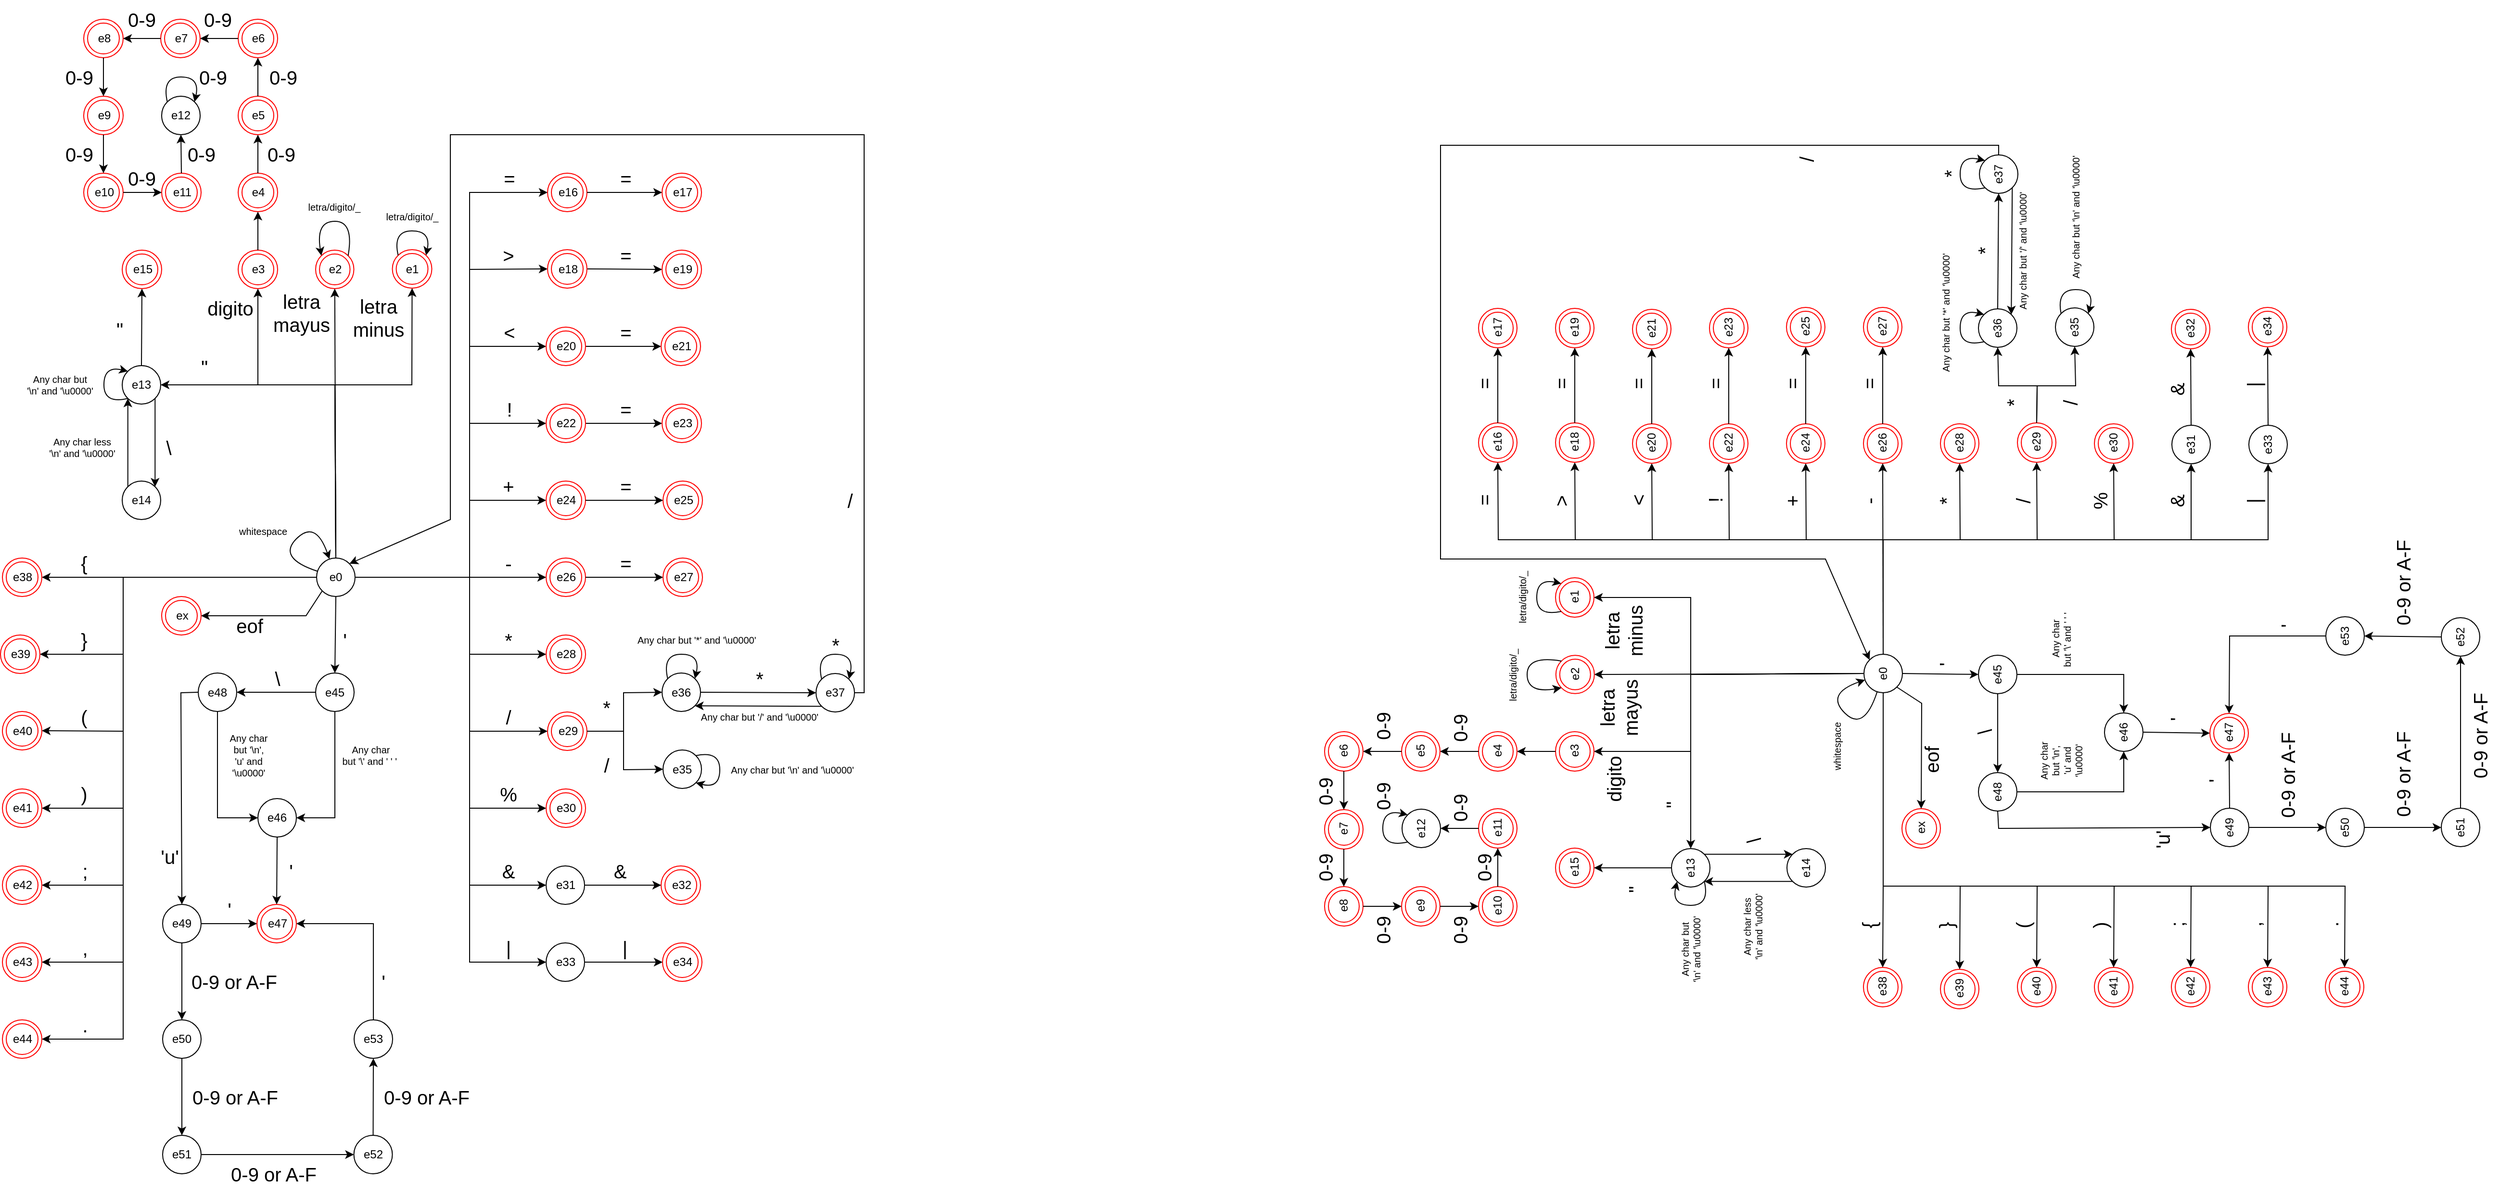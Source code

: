 <mxfile version="20.2.3" type="device"><diagram id="0Xng0Pteqgg0L-oFUv_s" name="Página-1"><mxGraphModel dx="3118" dy="1321" grid="1" gridSize="10" guides="1" tooltips="1" connect="1" arrows="1" fold="1" page="0" pageScale="1" pageWidth="827" pageHeight="1169" background="none" math="0" shadow="0"><root><mxCell id="0"/><mxCell id="1" parent="0"/><mxCell id="s9_nUnGBdYh4PrJTPnBq-1" value="e29" style="ellipse;html=1;shape=endState;fillColor=none;strokeColor=#ff0000;" parent="1" vertex="1"><mxGeometry x="1041" y="600" width="41" height="40" as="geometry"/></mxCell><mxCell id="s9_nUnGBdYh4PrJTPnBq-39" value="e3" style="ellipse;html=1;shape=endState;fillColor=none;strokeColor=#ff0000;" parent="1" vertex="1"><mxGeometry x="719.5" y="120" width="41" height="40" as="geometry"/></mxCell><mxCell id="s9_nUnGBdYh4PrJTPnBq-40" value="e0" style="ellipse;whiteSpace=wrap;html=1;aspect=fixed;fillColor=none;" parent="1" vertex="1"><mxGeometry x="801" y="440" width="40" height="40" as="geometry"/></mxCell><mxCell id="s9_nUnGBdYh4PrJTPnBq-42" value="" style="endArrow=classic;html=1;rounded=0;fontSize=20;exitX=0.5;exitY=0;exitDx=0;exitDy=0;entryX=0.5;entryY=1;entryDx=0;entryDy=0;" parent="1" source="s9_nUnGBdYh4PrJTPnBq-40" target="s9_nUnGBdYh4PrJTPnBq-39" edge="1"><mxGeometry width="50" height="50" relative="1" as="geometry"><mxPoint x="1102" y="360" as="sourcePoint"/><mxPoint x="1152" y="310" as="targetPoint"/><Array as="points"><mxPoint x="820" y="260"/><mxPoint x="740" y="260"/></Array></mxGeometry></mxCell><mxCell id="s9_nUnGBdYh4PrJTPnBq-43" value="digito" style="text;html=1;align=center;verticalAlign=middle;resizable=0;points=[];autosize=1;strokeColor=none;fillColor=none;fontSize=20;" parent="1" vertex="1"><mxGeometry x="681" y="165" width="60" height="30" as="geometry"/></mxCell><mxCell id="s9_nUnGBdYh4PrJTPnBq-51" value="e2" style="ellipse;html=1;shape=endState;fillColor=none;strokeColor=#ff0000;" parent="1" vertex="1"><mxGeometry x="800" y="120" width="39.75" height="40" as="geometry"/></mxCell><mxCell id="s9_nUnGBdYh4PrJTPnBq-53" value="" style="curved=1;endArrow=classic;html=1;rounded=0;fontSize=20;entryX=0;entryY=0;entryDx=0;entryDy=0;exitX=1;exitY=0;exitDx=0;exitDy=0;" parent="1" source="s9_nUnGBdYh4PrJTPnBq-51" target="s9_nUnGBdYh4PrJTPnBq-51" edge="1"><mxGeometry width="50" height="50" relative="1" as="geometry"><mxPoint x="805.892" y="210.002" as="sourcePoint"/><mxPoint x="777.608" y="210.002" as="targetPoint"/><Array as="points"><mxPoint x="840" y="90"/><mxPoint x="800" y="90"/></Array></mxGeometry></mxCell><mxCell id="s9_nUnGBdYh4PrJTPnBq-54" value="" style="endArrow=classic;html=1;rounded=0;fontSize=20;exitX=0.5;exitY=0;exitDx=0;exitDy=0;entryX=0.5;entryY=1;entryDx=0;entryDy=0;" parent="1" source="s9_nUnGBdYh4PrJTPnBq-40" target="s9_nUnGBdYh4PrJTPnBq-51" edge="1"><mxGeometry width="50" height="50" relative="1" as="geometry"><mxPoint x="931" y="420" as="sourcePoint"/><mxPoint x="890" y="250" as="targetPoint"/></mxGeometry></mxCell><mxCell id="s9_nUnGBdYh4PrJTPnBq-55" value="letra&lt;br&gt;mayus" style="text;html=1;align=center;verticalAlign=middle;resizable=0;points=[];autosize=1;strokeColor=none;fillColor=none;fontSize=20;" parent="1" vertex="1"><mxGeometry x="750" y="160" width="70" height="50" as="geometry"/></mxCell><mxCell id="s9_nUnGBdYh4PrJTPnBq-56" value="letra/digito/_" style="text;html=1;align=center;verticalAlign=middle;resizable=0;points=[];autosize=1;strokeColor=none;fillColor=none;fontSize=10;" parent="1" vertex="1"><mxGeometry x="779.25" y="60" width="80" height="30" as="geometry"/></mxCell><mxCell id="s9_nUnGBdYh4PrJTPnBq-58" value="e16" style="ellipse;html=1;shape=endState;fillColor=none;strokeColor=#ff0000;" parent="1" vertex="1"><mxGeometry x="1041" y="40" width="41" height="40" as="geometry"/></mxCell><mxCell id="s9_nUnGBdYh4PrJTPnBq-59" value="" style="endArrow=classic;html=1;rounded=0;fontSize=20;exitX=1;exitY=0.5;exitDx=0;exitDy=0;entryX=0;entryY=0.5;entryDx=0;entryDy=0;" parent="1" source="s9_nUnGBdYh4PrJTPnBq-40" target="s9_nUnGBdYh4PrJTPnBq-63" edge="1"><mxGeometry width="50" height="50" relative="1" as="geometry"><mxPoint x="861" y="530" as="sourcePoint"/><mxPoint x="902" y="580" as="targetPoint"/><Array as="points"><mxPoint x="960" y="460"/><mxPoint x="960" y="140"/></Array></mxGeometry></mxCell><mxCell id="s9_nUnGBdYh4PrJTPnBq-60" value="&amp;gt;" style="text;html=1;align=center;verticalAlign=middle;resizable=0;points=[];autosize=1;strokeColor=none;fillColor=none;fontSize=20;" parent="1" vertex="1"><mxGeometry x="980" y="105" width="40" height="40" as="geometry"/></mxCell><mxCell id="s9_nUnGBdYh4PrJTPnBq-61" value="" style="endArrow=classic;html=1;rounded=0;fontSize=20;entryX=0;entryY=0.5;entryDx=0;entryDy=0;exitX=1;exitY=0.5;exitDx=0;exitDy=0;" parent="1" source="s9_nUnGBdYh4PrJTPnBq-63" target="s9_nUnGBdYh4PrJTPnBq-112" edge="1"><mxGeometry width="50" height="50" relative="1" as="geometry"><mxPoint x="1012" y="190" as="sourcePoint"/><mxPoint x="1181" y="-50" as="targetPoint"/></mxGeometry></mxCell><mxCell id="s9_nUnGBdYh4PrJTPnBq-62" value="=" style="text;html=1;align=center;verticalAlign=middle;resizable=0;points=[];autosize=1;strokeColor=none;fillColor=none;fontSize=20;" parent="1" vertex="1"><mxGeometry x="1102" y="105" width="40" height="40" as="geometry"/></mxCell><mxCell id="s9_nUnGBdYh4PrJTPnBq-63" value="e18" style="ellipse;html=1;shape=endState;fillColor=none;strokeColor=#ff0000;" parent="1" vertex="1"><mxGeometry x="1041" y="119.5" width="41" height="40" as="geometry"/></mxCell><mxCell id="s9_nUnGBdYh4PrJTPnBq-64" value="" style="endArrow=classic;html=1;rounded=0;fontSize=20;exitX=1;exitY=0.5;exitDx=0;exitDy=0;entryX=0;entryY=0.5;entryDx=0;entryDy=0;" parent="1" source="s9_nUnGBdYh4PrJTPnBq-40" target="s9_nUnGBdYh4PrJTPnBq-58" edge="1"><mxGeometry width="50" height="50" relative="1" as="geometry"><mxPoint x="961" y="500" as="sourcePoint"/><mxPoint x="1011" y="450" as="targetPoint"/><Array as="points"><mxPoint x="960" y="460"/><mxPoint x="960" y="60"/></Array></mxGeometry></mxCell><mxCell id="s9_nUnGBdYh4PrJTPnBq-65" value="=" style="text;html=1;align=center;verticalAlign=middle;resizable=0;points=[];autosize=1;strokeColor=none;fillColor=none;fontSize=20;" parent="1" vertex="1"><mxGeometry x="981" y="25" width="40" height="40" as="geometry"/></mxCell><mxCell id="s9_nUnGBdYh4PrJTPnBq-79" value="" style="endArrow=classic;html=1;rounded=0;fontSize=20;exitX=1;exitY=0.5;exitDx=0;exitDy=0;entryX=0;entryY=0.5;entryDx=0;entryDy=0;" parent="1" source="s9_nUnGBdYh4PrJTPnBq-40" target="s9_nUnGBdYh4PrJTPnBq-83" edge="1"><mxGeometry width="50" height="50" relative="1" as="geometry"><mxPoint x="801" y="620" as="sourcePoint"/><mxPoint x="842" y="670" as="targetPoint"/><Array as="points"><mxPoint x="960" y="460"/><mxPoint x="960" y="220"/></Array></mxGeometry></mxCell><mxCell id="s9_nUnGBdYh4PrJTPnBq-80" value="&amp;lt;" style="text;html=1;align=center;verticalAlign=middle;resizable=0;points=[];autosize=1;strokeColor=none;fillColor=none;fontSize=20;" parent="1" vertex="1"><mxGeometry x="981" y="185" width="40" height="40" as="geometry"/></mxCell><mxCell id="s9_nUnGBdYh4PrJTPnBq-81" value="" style="endArrow=classic;html=1;rounded=0;fontSize=20;entryX=0;entryY=0.5;entryDx=0;entryDy=0;exitX=1;exitY=0.5;exitDx=0;exitDy=0;" parent="1" source="s9_nUnGBdYh4PrJTPnBq-83" target="CMMIZ1k1f-6h4p1ErPWu-1" edge="1"><mxGeometry width="50" height="50" relative="1" as="geometry"><mxPoint x="952" y="280" as="sourcePoint"/><mxPoint x="1001" y="220" as="targetPoint"/></mxGeometry></mxCell><mxCell id="s9_nUnGBdYh4PrJTPnBq-82" value="=" style="text;html=1;align=center;verticalAlign=middle;resizable=0;points=[];autosize=1;strokeColor=none;fillColor=none;fontSize=20;" parent="1" vertex="1"><mxGeometry x="1102" y="185" width="40" height="40" as="geometry"/></mxCell><mxCell id="s9_nUnGBdYh4PrJTPnBq-83" value="e20" style="ellipse;html=1;shape=endState;fillColor=none;strokeColor=#ff0000;" parent="1" vertex="1"><mxGeometry x="1039.5" y="200" width="41" height="40" as="geometry"/></mxCell><mxCell id="s9_nUnGBdYh4PrJTPnBq-96" value="e17" style="ellipse;html=1;shape=endState;fillColor=none;strokeColor=#ff0000;" parent="1" vertex="1"><mxGeometry x="1160" y="40" width="41" height="40" as="geometry"/></mxCell><mxCell id="s9_nUnGBdYh4PrJTPnBq-97" value="" style="endArrow=classic;html=1;rounded=0;fontSize=20;entryX=0;entryY=0.5;entryDx=0;entryDy=0;exitX=1;exitY=0.5;exitDx=0;exitDy=0;" parent="1" source="s9_nUnGBdYh4PrJTPnBq-58" target="s9_nUnGBdYh4PrJTPnBq-96" edge="1"><mxGeometry width="50" height="50" relative="1" as="geometry"><mxPoint x="1091" y="140" as="sourcePoint"/><mxPoint x="1287" y="-40" as="targetPoint"/></mxGeometry></mxCell><mxCell id="s9_nUnGBdYh4PrJTPnBq-98" value="=" style="text;html=1;align=center;verticalAlign=middle;resizable=0;points=[];autosize=1;strokeColor=none;fillColor=none;fontSize=20;" parent="1" vertex="1"><mxGeometry x="1102" y="25" width="40" height="40" as="geometry"/></mxCell><mxCell id="s9_nUnGBdYh4PrJTPnBq-107" value="" style="endArrow=classic;html=1;rounded=0;fontSize=20;exitX=1;exitY=0.5;exitDx=0;exitDy=0;entryX=0;entryY=0.5;entryDx=0;entryDy=0;" parent="1" source="s9_nUnGBdYh4PrJTPnBq-40" target="s9_nUnGBdYh4PrJTPnBq-111" edge="1"><mxGeometry width="50" height="50" relative="1" as="geometry"><mxPoint x="721" y="700" as="sourcePoint"/><mxPoint x="762" y="750" as="targetPoint"/><Array as="points"><mxPoint x="960" y="460"/><mxPoint x="960" y="300"/></Array></mxGeometry></mxCell><mxCell id="s9_nUnGBdYh4PrJTPnBq-108" value="!" style="text;html=1;align=center;verticalAlign=middle;resizable=0;points=[];autosize=1;strokeColor=none;fillColor=none;fontSize=20;" parent="1" vertex="1"><mxGeometry x="986" y="265" width="30" height="40" as="geometry"/></mxCell><mxCell id="s9_nUnGBdYh4PrJTPnBq-109" value="" style="endArrow=classic;html=1;rounded=0;fontSize=20;exitX=1;exitY=0.5;exitDx=0;exitDy=0;entryX=0;entryY=0.5;entryDx=0;entryDy=0;" parent="1" source="s9_nUnGBdYh4PrJTPnBq-111" target="s9_nUnGBdYh4PrJTPnBq-113" edge="1"><mxGeometry width="50" height="50" relative="1" as="geometry"><mxPoint x="872" y="360" as="sourcePoint"/><mxPoint x="961" y="300" as="targetPoint"/><Array as="points"/></mxGeometry></mxCell><mxCell id="s9_nUnGBdYh4PrJTPnBq-110" value="=" style="text;html=1;align=center;verticalAlign=middle;resizable=0;points=[];autosize=1;strokeColor=none;fillColor=none;fontSize=20;" parent="1" vertex="1"><mxGeometry x="1102" y="265" width="40" height="40" as="geometry"/></mxCell><mxCell id="s9_nUnGBdYh4PrJTPnBq-111" value="e22" style="ellipse;html=1;shape=endState;fillColor=none;strokeColor=#ff0000;" parent="1" vertex="1"><mxGeometry x="1039.5" y="280" width="41" height="40" as="geometry"/></mxCell><mxCell id="s9_nUnGBdYh4PrJTPnBq-112" value="e19" style="ellipse;html=1;shape=endState;fillColor=none;strokeColor=#ff0000;" parent="1" vertex="1"><mxGeometry x="1160" y="120" width="41" height="40" as="geometry"/></mxCell><mxCell id="s9_nUnGBdYh4PrJTPnBq-113" value="e23" style="ellipse;html=1;shape=endState;fillColor=none;strokeColor=#ff0000;" parent="1" vertex="1"><mxGeometry x="1160" y="280" width="41" height="40" as="geometry"/></mxCell><mxCell id="s9_nUnGBdYh4PrJTPnBq-118" value="e13" style="ellipse;whiteSpace=wrap;html=1;aspect=fixed;fillColor=none;" parent="1" vertex="1"><mxGeometry x="599" y="240" width="40" height="40" as="geometry"/></mxCell><mxCell id="s9_nUnGBdYh4PrJTPnBq-119" value="e15" style="ellipse;html=1;shape=endState;fillColor=none;strokeColor=#ff0000;" parent="1" vertex="1"><mxGeometry x="599" y="120" width="41" height="40" as="geometry"/></mxCell><mxCell id="s9_nUnGBdYh4PrJTPnBq-120" value="" style="endArrow=classic;html=1;rounded=0;fontSize=20;exitX=0.5;exitY=0;exitDx=0;exitDy=0;entryX=1;entryY=0.5;entryDx=0;entryDy=0;" parent="1" source="s9_nUnGBdYh4PrJTPnBq-40" target="s9_nUnGBdYh4PrJTPnBq-118" edge="1"><mxGeometry width="50" height="50" relative="1" as="geometry"><mxPoint x="720" y="180" as="sourcePoint"/><mxPoint x="1040" as="targetPoint"/><Array as="points"><mxPoint x="820" y="260"/></Array></mxGeometry></mxCell><mxCell id="s9_nUnGBdYh4PrJTPnBq-121" value="&quot;" style="text;html=1;align=center;verticalAlign=middle;resizable=0;points=[];autosize=1;strokeColor=none;fillColor=none;fontSize=20;" parent="1" vertex="1"><mxGeometry x="669" y="221" width="30" height="40" as="geometry"/></mxCell><mxCell id="s9_nUnGBdYh4PrJTPnBq-123" value="" style="endArrow=classic;html=1;rounded=0;fontSize=20;entryX=0.5;entryY=1;entryDx=0;entryDy=0;exitX=0.5;exitY=0;exitDx=0;exitDy=0;" parent="1" source="s9_nUnGBdYh4PrJTPnBq-118" target="s9_nUnGBdYh4PrJTPnBq-119" edge="1"><mxGeometry width="50" height="50" relative="1" as="geometry"><mxPoint x="709" y="10" as="sourcePoint"/><mxPoint x="759" y="-40" as="targetPoint"/></mxGeometry></mxCell><mxCell id="s9_nUnGBdYh4PrJTPnBq-124" value="&quot;" style="text;html=1;align=center;verticalAlign=middle;resizable=0;points=[];autosize=1;strokeColor=none;fillColor=none;fontSize=20;" parent="1" vertex="1"><mxGeometry x="581" y="182" width="30" height="40" as="geometry"/></mxCell><mxCell id="s9_nUnGBdYh4PrJTPnBq-125" value="Any char but&lt;br style=&quot;font-size: 10px;&quot;&gt;'\n' and '\u0000'" style="text;html=1;align=center;verticalAlign=middle;resizable=0;points=[];autosize=1;strokeColor=none;fillColor=none;fontSize=10;" parent="1" vertex="1"><mxGeometry x="489" y="240" width="90" height="40" as="geometry"/></mxCell><mxCell id="s9_nUnGBdYh4PrJTPnBq-127" value="e14" style="ellipse;whiteSpace=wrap;html=1;aspect=fixed;fillColor=none;" parent="1" vertex="1"><mxGeometry x="599" y="360" width="40" height="40" as="geometry"/></mxCell><mxCell id="s9_nUnGBdYh4PrJTPnBq-128" value="" style="endArrow=classic;html=1;rounded=0;fontSize=20;exitX=1;exitY=1;exitDx=0;exitDy=0;entryX=1;entryY=0;entryDx=0;entryDy=0;" parent="1" source="s9_nUnGBdYh4PrJTPnBq-118" target="s9_nUnGBdYh4PrJTPnBq-127" edge="1"><mxGeometry width="50" height="50" relative="1" as="geometry"><mxPoint x="520" y="400" as="sourcePoint"/><mxPoint x="570" y="280" as="targetPoint"/></mxGeometry></mxCell><mxCell id="s9_nUnGBdYh4PrJTPnBq-129" value="" style="endArrow=classic;html=1;rounded=0;fontSize=20;entryX=0;entryY=1;entryDx=0;entryDy=0;exitX=0;exitY=0;exitDx=0;exitDy=0;" parent="1" source="s9_nUnGBdYh4PrJTPnBq-127" target="s9_nUnGBdYh4PrJTPnBq-118" edge="1"><mxGeometry width="50" height="50" relative="1" as="geometry"><mxPoint x="520" y="400" as="sourcePoint"/><mxPoint x="570" y="350" as="targetPoint"/></mxGeometry></mxCell><mxCell id="s9_nUnGBdYh4PrJTPnBq-131" value="\" style="text;html=1;align=center;verticalAlign=middle;resizable=0;points=[];autosize=1;strokeColor=none;fillColor=none;fontSize=20;" parent="1" vertex="1"><mxGeometry x="632" y="305" width="30" height="40" as="geometry"/></mxCell><mxCell id="s9_nUnGBdYh4PrJTPnBq-140" value="" style="endArrow=classic;html=1;rounded=0;fontSize=20;entryX=0;entryY=0.5;entryDx=0;entryDy=0;exitX=1;exitY=0.5;exitDx=0;exitDy=0;" parent="1" source="s9_nUnGBdYh4PrJTPnBq-40" target="s9_nUnGBdYh4PrJTPnBq-142" edge="1"><mxGeometry width="50" height="50" relative="1" as="geometry"><mxPoint x="860" y="440" as="sourcePoint"/><mxPoint x="675" y="620" as="targetPoint"/><Array as="points"><mxPoint x="960" y="460"/><mxPoint x="960" y="380"/></Array></mxGeometry></mxCell><mxCell id="s9_nUnGBdYh4PrJTPnBq-141" value="+" style="text;html=1;align=center;verticalAlign=middle;resizable=0;points=[];autosize=1;strokeColor=none;fillColor=none;fontSize=20;" parent="1" vertex="1"><mxGeometry x="980" y="345" width="40" height="40" as="geometry"/></mxCell><mxCell id="s9_nUnGBdYh4PrJTPnBq-142" value="e24" style="ellipse;html=1;shape=endState;fillColor=none;strokeColor=#ff0000;" parent="1" vertex="1"><mxGeometry x="1039.5" y="360" width="41" height="40" as="geometry"/></mxCell><mxCell id="s9_nUnGBdYh4PrJTPnBq-155" value="{" style="text;html=1;align=center;verticalAlign=middle;resizable=0;points=[];autosize=1;strokeColor=none;fillColor=none;fontSize=20;" parent="1" vertex="1"><mxGeometry x="544" y="425" width="30" height="40" as="geometry"/></mxCell><mxCell id="s9_nUnGBdYh4PrJTPnBq-156" value="}" style="text;html=1;align=center;verticalAlign=middle;resizable=0;points=[];autosize=1;strokeColor=none;fillColor=none;fontSize=20;" parent="1" vertex="1"><mxGeometry x="544" y="505" width="30" height="40" as="geometry"/></mxCell><mxCell id="s9_nUnGBdYh4PrJTPnBq-157" value="" style="endArrow=classic;html=1;rounded=0;fontSize=20;exitX=0;exitY=0.5;exitDx=0;exitDy=0;entryX=1;entryY=0.5;entryDx=0;entryDy=0;" parent="1" source="s9_nUnGBdYh4PrJTPnBq-40" target="s9_nUnGBdYh4PrJTPnBq-159" edge="1"><mxGeometry width="50" height="50" relative="1" as="geometry"><mxPoint x="731" y="490" as="sourcePoint"/><mxPoint x="691" y="460" as="targetPoint"/><Array as="points"><mxPoint x="600" y="460"/></Array></mxGeometry></mxCell><mxCell id="s9_nUnGBdYh4PrJTPnBq-158" value="e39" style="ellipse;html=1;shape=endState;fillColor=none;strokeColor=#ff0000;" parent="1" vertex="1"><mxGeometry x="472.5" y="520" width="41" height="40" as="geometry"/></mxCell><mxCell id="s9_nUnGBdYh4PrJTPnBq-159" value="e38" style="ellipse;html=1;shape=endState;fillColor=none;strokeColor=#ff0000;" parent="1" vertex="1"><mxGeometry x="474.5" y="440" width="41" height="40" as="geometry"/></mxCell><mxCell id="s9_nUnGBdYh4PrJTPnBq-161" value="" style="endArrow=classic;html=1;rounded=0;fontSize=20;exitX=0;exitY=0.5;exitDx=0;exitDy=0;entryX=1;entryY=0.5;entryDx=0;entryDy=0;" parent="1" source="s9_nUnGBdYh4PrJTPnBq-40" target="s9_nUnGBdYh4PrJTPnBq-158" edge="1"><mxGeometry width="50" height="50" relative="1" as="geometry"><mxPoint x="731" y="490" as="sourcePoint"/><mxPoint x="781" y="440" as="targetPoint"/><Array as="points"><mxPoint x="600" y="460"/><mxPoint x="600" y="540"/></Array></mxGeometry></mxCell><mxCell id="ZKup8-n9PGO5MGcvzx53-34" value="" style="curved=1;endArrow=classic;html=1;rounded=0;fontSize=20;entryX=1;entryY=1;entryDx=0;entryDy=0;exitX=1;exitY=0;exitDx=0;exitDy=0;" parent="1" source="ZKup8-n9PGO5MGcvzx53-51" target="ZKup8-n9PGO5MGcvzx53-51" edge="1"><mxGeometry width="50" height="50" relative="1" as="geometry"><mxPoint x="1128.816" y="753.816" as="sourcePoint"/><mxPoint x="1100.184" y="753.816" as="targetPoint"/><Array as="points"><mxPoint x="1220" y="640"/><mxPoint x="1220" y="680"/></Array></mxGeometry></mxCell><mxCell id="ZKup8-n9PGO5MGcvzx53-35" value="" style="endArrow=classic;html=1;rounded=0;fontSize=20;entryX=0;entryY=0.5;entryDx=0;entryDy=0;exitX=1;exitY=0.5;exitDx=0;exitDy=0;" parent="1" source="s9_nUnGBdYh4PrJTPnBq-1" target="ZKup8-n9PGO5MGcvzx53-51" edge="1"><mxGeometry width="50" height="50" relative="1" as="geometry"><mxPoint x="671" y="835" as="sourcePoint"/><mxPoint x="750" y="835" as="targetPoint"/><Array as="points"><mxPoint x="1120" y="620"/><mxPoint x="1120" y="660"/></Array></mxGeometry></mxCell><mxCell id="ZKup8-n9PGO5MGcvzx53-36" value="/" style="text;html=1;align=center;verticalAlign=middle;resizable=0;points=[];autosize=1;strokeColor=none;fillColor=none;fontSize=20;" parent="1" vertex="1"><mxGeometry x="1087" y="634.5" width="30" height="40" as="geometry"/></mxCell><mxCell id="ZKup8-n9PGO5MGcvzx53-37" value="Any char but '\n' and '\u0000'" style="text;html=1;align=center;verticalAlign=middle;resizable=0;points=[];autosize=1;strokeColor=none;fillColor=none;fontSize=10;" parent="1" vertex="1"><mxGeometry x="1220" y="645" width="150" height="30" as="geometry"/></mxCell><mxCell id="ZKup8-n9PGO5MGcvzx53-38" value="" style="curved=1;endArrow=classic;html=1;rounded=0;fontSize=20;entryX=1;entryY=0;entryDx=0;entryDy=0;exitX=0;exitY=0;exitDx=0;exitDy=0;" parent="1" source="ZKup8-n9PGO5MGcvzx53-42" target="ZKup8-n9PGO5MGcvzx53-42" edge="1"><mxGeometry width="50" height="50" relative="1" as="geometry"><mxPoint x="1315.316" y="713.816" as="sourcePoint"/><mxPoint x="1286.684" y="713.816" as="targetPoint"/><Array as="points"><mxPoint x="1160" y="540"/><mxPoint x="1200" y="540"/></Array></mxGeometry></mxCell><mxCell id="ZKup8-n9PGO5MGcvzx53-39" value="Any char but '*' and '\u0000'&amp;nbsp;" style="text;html=1;align=center;verticalAlign=middle;resizable=0;points=[];autosize=1;strokeColor=none;fillColor=none;fontSize=10;" parent="1" vertex="1"><mxGeometry x="1122" y="510" width="150" height="30" as="geometry"/></mxCell><mxCell id="ZKup8-n9PGO5MGcvzx53-40" value="" style="endArrow=classic;html=1;rounded=0;fontSize=20;entryX=0;entryY=0.5;entryDx=0;entryDy=0;exitX=1;exitY=0.5;exitDx=0;exitDy=0;" parent="1" source="s9_nUnGBdYh4PrJTPnBq-1" target="ZKup8-n9PGO5MGcvzx53-42" edge="1"><mxGeometry width="50" height="50" relative="1" as="geometry"><mxPoint x="1082" y="579.5" as="sourcePoint"/><mxPoint x="961" y="859.5" as="targetPoint"/><Array as="points"><mxPoint x="1120" y="620"/><mxPoint x="1120" y="580"/></Array></mxGeometry></mxCell><mxCell id="ZKup8-n9PGO5MGcvzx53-41" value="*" style="text;html=1;align=center;verticalAlign=middle;resizable=0;points=[];autosize=1;strokeColor=none;fillColor=none;fontSize=20;" parent="1" vertex="1"><mxGeometry x="1245.5" y="545" width="30" height="40" as="geometry"/></mxCell><mxCell id="ZKup8-n9PGO5MGcvzx53-42" value="e36" style="ellipse;whiteSpace=wrap;html=1;aspect=fixed;fillColor=none;" parent="1" vertex="1"><mxGeometry x="1160" y="559.5" width="40" height="40" as="geometry"/></mxCell><mxCell id="ZKup8-n9PGO5MGcvzx53-43" value="e37" style="ellipse;whiteSpace=wrap;html=1;aspect=fixed;fillColor=none;" parent="1" vertex="1"><mxGeometry x="1320" y="560" width="40" height="40" as="geometry"/></mxCell><mxCell id="ZKup8-n9PGO5MGcvzx53-45" value="" style="endArrow=classic;html=1;rounded=0;entryX=0;entryY=0.5;entryDx=0;entryDy=0;exitX=1;exitY=0.5;exitDx=0;exitDy=0;" parent="1" source="ZKup8-n9PGO5MGcvzx53-42" target="ZKup8-n9PGO5MGcvzx53-43" edge="1"><mxGeometry width="50" height="50" relative="1" as="geometry"><mxPoint x="1230" y="550" as="sourcePoint"/><mxPoint x="1180" y="649.5" as="targetPoint"/></mxGeometry></mxCell><mxCell id="ZKup8-n9PGO5MGcvzx53-46" value="" style="endArrow=classic;html=1;rounded=0;exitX=1;exitY=0.5;exitDx=0;exitDy=0;entryX=1;entryY=0;entryDx=0;entryDy=0;" parent="1" source="ZKup8-n9PGO5MGcvzx53-43" target="s9_nUnGBdYh4PrJTPnBq-40" edge="1"><mxGeometry width="50" height="50" relative="1" as="geometry"><mxPoint x="1391" y="834.5" as="sourcePoint"/><mxPoint x="1480" y="580" as="targetPoint"/><Array as="points"><mxPoint x="1370" y="580"/><mxPoint x="1370"/><mxPoint x="940"/><mxPoint x="940" y="400"/></Array></mxGeometry></mxCell><mxCell id="ZKup8-n9PGO5MGcvzx53-47" value="/" style="text;html=1;align=center;verticalAlign=middle;resizable=0;points=[];autosize=1;strokeColor=none;fillColor=none;fontSize=20;" parent="1" vertex="1"><mxGeometry x="1340" y="360" width="30" height="40" as="geometry"/></mxCell><mxCell id="ZKup8-n9PGO5MGcvzx53-48" value="*" style="text;html=1;align=center;verticalAlign=middle;resizable=0;points=[];autosize=1;strokeColor=none;fillColor=none;fontSize=20;" parent="1" vertex="1"><mxGeometry x="1087" y="575" width="30" height="40" as="geometry"/></mxCell><mxCell id="ZKup8-n9PGO5MGcvzx53-51" value="e35" style="ellipse;whiteSpace=wrap;html=1;aspect=fixed;fillColor=none;" parent="1" vertex="1"><mxGeometry x="1161" y="639.5" width="40" height="40" as="geometry"/></mxCell><mxCell id="ZKup8-n9PGO5MGcvzx53-83" value="e45" style="ellipse;whiteSpace=wrap;html=1;aspect=fixed;fillColor=none;" parent="1" vertex="1"><mxGeometry x="800" y="559.5" width="40" height="40" as="geometry"/></mxCell><mxCell id="ZKup8-n9PGO5MGcvzx53-84" value="" style="endArrow=classic;html=1;rounded=0;fontSize=20;exitX=0.5;exitY=1;exitDx=0;exitDy=0;entryX=0.5;entryY=0;entryDx=0;entryDy=0;" parent="1" source="s9_nUnGBdYh4PrJTPnBq-40" target="ZKup8-n9PGO5MGcvzx53-83" edge="1"><mxGeometry width="50" height="50" relative="1" as="geometry"><mxPoint x="391" y="250" as="sourcePoint"/><mxPoint x="711" y="70" as="targetPoint"/></mxGeometry></mxCell><mxCell id="ZKup8-n9PGO5MGcvzx53-85" value="'" style="text;html=1;align=center;verticalAlign=middle;resizable=0;points=[];autosize=1;strokeColor=none;fillColor=none;fontSize=20;" parent="1" vertex="1"><mxGeometry x="763.5" y="750" width="20" height="30" as="geometry"/></mxCell><mxCell id="ZKup8-n9PGO5MGcvzx53-86" value="Any char&lt;br&gt;but '\' and ' ' '&amp;nbsp;" style="text;html=1;align=center;verticalAlign=middle;resizable=0;points=[];autosize=1;strokeColor=none;fillColor=none;fontSize=10;" parent="1" vertex="1"><mxGeometry x="817" y="625" width="80" height="40" as="geometry"/></mxCell><mxCell id="ZKup8-n9PGO5MGcvzx53-87" value="" style="endArrow=classic;html=1;rounded=0;fontSize=20;entryX=1;entryY=0.5;entryDx=0;entryDy=0;exitX=0.5;exitY=1;exitDx=0;exitDy=0;" parent="1" source="ZKup8-n9PGO5MGcvzx53-83" target="ZKup8-n9PGO5MGcvzx53-89" edge="1"><mxGeometry width="50" height="50" relative="1" as="geometry"><mxPoint x="1032" y="489.5" as="sourcePoint"/><mxPoint x="962" y="619.5" as="targetPoint"/><Array as="points"><mxPoint x="820" y="710"/></Array></mxGeometry></mxCell><mxCell id="ZKup8-n9PGO5MGcvzx53-88" value="'" style="text;html=1;align=center;verticalAlign=middle;resizable=0;points=[];autosize=1;strokeColor=none;fillColor=none;fontSize=20;" parent="1" vertex="1"><mxGeometry x="820" y="510" width="20" height="30" as="geometry"/></mxCell><mxCell id="ZKup8-n9PGO5MGcvzx53-89" value="e46" style="ellipse;whiteSpace=wrap;html=1;aspect=fixed;fillColor=none;" parent="1" vertex="1"><mxGeometry x="740" y="690" width="40" height="40" as="geometry"/></mxCell><mxCell id="ZKup8-n9PGO5MGcvzx53-90" value="e47" style="ellipse;html=1;shape=endState;fillColor=none;strokeColor=#ff0000;" parent="1" vertex="1"><mxGeometry x="739" y="800" width="41" height="40" as="geometry"/></mxCell><mxCell id="ZKup8-n9PGO5MGcvzx53-91" value="" style="endArrow=classic;html=1;rounded=0;entryX=0.5;entryY=0;entryDx=0;entryDy=0;exitX=0.5;exitY=1;exitDx=0;exitDy=0;" parent="1" source="ZKup8-n9PGO5MGcvzx53-89" target="ZKup8-n9PGO5MGcvzx53-90" edge="1"><mxGeometry width="50" height="50" relative="1" as="geometry"><mxPoint x="982" y="549.5" as="sourcePoint"/><mxPoint x="1032" y="499.5" as="targetPoint"/></mxGeometry></mxCell><mxCell id="ZKup8-n9PGO5MGcvzx53-92" value="e48" style="ellipse;whiteSpace=wrap;html=1;aspect=fixed;fillColor=none;" parent="1" vertex="1"><mxGeometry x="678" y="559.5" width="40" height="40" as="geometry"/></mxCell><mxCell id="ZKup8-n9PGO5MGcvzx53-93" value="" style="endArrow=classic;html=1;rounded=0;entryX=1;entryY=0.5;entryDx=0;entryDy=0;exitX=0;exitY=0.5;exitDx=0;exitDy=0;" parent="1" source="ZKup8-n9PGO5MGcvzx53-83" target="ZKup8-n9PGO5MGcvzx53-92" edge="1"><mxGeometry width="50" height="50" relative="1" as="geometry"><mxPoint x="880" y="709.5" as="sourcePoint"/><mxPoint x="930" y="659.5" as="targetPoint"/></mxGeometry></mxCell><mxCell id="ZKup8-n9PGO5MGcvzx53-94" value="" style="endArrow=classic;html=1;rounded=0;entryX=0;entryY=0.5;entryDx=0;entryDy=0;exitX=0.5;exitY=1;exitDx=0;exitDy=0;" parent="1" source="ZKup8-n9PGO5MGcvzx53-92" target="ZKup8-n9PGO5MGcvzx53-89" edge="1"><mxGeometry width="50" height="50" relative="1" as="geometry"><mxPoint x="880" y="709.5" as="sourcePoint"/><mxPoint x="930" y="659.5" as="targetPoint"/><Array as="points"><mxPoint x="698" y="710"/></Array></mxGeometry></mxCell><mxCell id="ZKup8-n9PGO5MGcvzx53-95" value="\" style="text;html=1;align=center;verticalAlign=middle;resizable=0;points=[];autosize=1;strokeColor=none;fillColor=none;fontSize=20;" parent="1" vertex="1"><mxGeometry x="750" y="550" width="20" height="30" as="geometry"/></mxCell><mxCell id="ZKup8-n9PGO5MGcvzx53-102" value="&lt;font style=&quot;font-size: 10px;&quot;&gt;Any char&lt;br style=&quot;font-size: 10px;&quot;&gt;but '\n',&lt;br style=&quot;font-size: 10px;&quot;&gt;'u' and&lt;br style=&quot;font-size: 10px;&quot;&gt;'\u0000'&lt;br style=&quot;font-size: 10px;&quot;&gt;&lt;/font&gt;" style="text;html=1;align=center;verticalAlign=middle;resizable=0;points=[];autosize=1;strokeColor=none;fillColor=none;fontSize=10;" parent="1" vertex="1"><mxGeometry x="700" y="615" width="60" height="60" as="geometry"/></mxCell><mxCell id="ZKup8-n9PGO5MGcvzx53-109" value="&lt;font style=&quot;font-size: 10px;&quot;&gt;Any char less&lt;br style=&quot;font-size: 10px;&quot;&gt;'\n' and '\u0000'&lt;br style=&quot;font-size: 10px;&quot;&gt;&lt;/font&gt;" style="text;html=1;align=center;verticalAlign=middle;resizable=0;points=[];autosize=1;strokeColor=none;fillColor=none;fontSize=10;" parent="1" vertex="1"><mxGeometry x="513.5" y="307" width="87" height="36" as="geometry"/></mxCell><mxCell id="qODfwlyLxRqC5DSGJCZK-1" value="" style="endArrow=classic;html=1;rounded=0;entryX=1;entryY=1;entryDx=0;entryDy=0;exitX=0;exitY=1;exitDx=0;exitDy=0;" parent="1" source="ZKup8-n9PGO5MGcvzx53-43" target="ZKup8-n9PGO5MGcvzx53-42" edge="1"><mxGeometry width="50" height="50" relative="1" as="geometry"><mxPoint x="1310" y="620" as="sourcePoint"/><mxPoint x="1770" y="424.5" as="targetPoint"/></mxGeometry></mxCell><mxCell id="qODfwlyLxRqC5DSGJCZK-16" value="e41" style="ellipse;html=1;shape=endState;fillColor=none;strokeColor=#ff0000;" parent="1" vertex="1"><mxGeometry x="474.5" y="680" width="41" height="40" as="geometry"/></mxCell><mxCell id="qODfwlyLxRqC5DSGJCZK-17" value="e40" style="ellipse;html=1;shape=endState;fillColor=none;strokeColor=#ff0000;" parent="1" vertex="1"><mxGeometry x="474.5" y="599.5" width="41" height="40" as="geometry"/></mxCell><mxCell id="qODfwlyLxRqC5DSGJCZK-18" value="" style="endArrow=classic;html=1;rounded=0;entryX=1;entryY=0.5;entryDx=0;entryDy=0;exitX=0;exitY=0.5;exitDx=0;exitDy=0;" parent="1" source="s9_nUnGBdYh4PrJTPnBq-40" target="qODfwlyLxRqC5DSGJCZK-17" edge="1"><mxGeometry width="50" height="50" relative="1" as="geometry"><mxPoint x="950" y="730" as="sourcePoint"/><mxPoint x="1000" y="680" as="targetPoint"/><Array as="points"><mxPoint x="600" y="460"/><mxPoint x="600" y="620"/></Array></mxGeometry></mxCell><mxCell id="qODfwlyLxRqC5DSGJCZK-19" value="" style="endArrow=classic;html=1;rounded=0;entryX=1;entryY=0.5;entryDx=0;entryDy=0;exitX=0;exitY=0.5;exitDx=0;exitDy=0;" parent="1" source="s9_nUnGBdYh4PrJTPnBq-40" target="qODfwlyLxRqC5DSGJCZK-16" edge="1"><mxGeometry width="50" height="50" relative="1" as="geometry"><mxPoint x="950" y="730" as="sourcePoint"/><mxPoint x="1000" y="680" as="targetPoint"/><Array as="points"><mxPoint x="600" y="460"/><mxPoint x="600" y="700"/></Array></mxGeometry></mxCell><mxCell id="qODfwlyLxRqC5DSGJCZK-21" value=")" style="text;html=1;align=center;verticalAlign=middle;resizable=0;points=[];autosize=1;strokeColor=none;fillColor=none;fontSize=20;" parent="1" vertex="1"><mxGeometry x="544" y="665" width="30" height="40" as="geometry"/></mxCell><mxCell id="qODfwlyLxRqC5DSGJCZK-22" value="(" style="text;html=1;align=center;verticalAlign=middle;resizable=0;points=[];autosize=1;strokeColor=none;fillColor=none;fontSize=20;" parent="1" vertex="1"><mxGeometry x="544" y="585" width="30" height="40" as="geometry"/></mxCell><mxCell id="qODfwlyLxRqC5DSGJCZK-38" value="e42" style="ellipse;html=1;shape=endState;fillColor=none;strokeColor=#ff0000;" parent="1" vertex="1"><mxGeometry x="474.5" y="760" width="41" height="40" as="geometry"/></mxCell><mxCell id="qODfwlyLxRqC5DSGJCZK-39" value="e43" style="ellipse;html=1;shape=endState;fillColor=none;strokeColor=#ff0000;" parent="1" vertex="1"><mxGeometry x="474.5" y="840" width="41" height="40" as="geometry"/></mxCell><mxCell id="qODfwlyLxRqC5DSGJCZK-40" value="e44" style="ellipse;html=1;shape=endState;fillColor=none;strokeColor=#ff0000;" parent="1" vertex="1"><mxGeometry x="474.5" y="920" width="41" height="40" as="geometry"/></mxCell><mxCell id="qODfwlyLxRqC5DSGJCZK-41" value="" style="endArrow=classic;html=1;rounded=0;entryX=1;entryY=0.5;entryDx=0;entryDy=0;exitX=0;exitY=0.5;exitDx=0;exitDy=0;" parent="1" source="s9_nUnGBdYh4PrJTPnBq-40" target="qODfwlyLxRqC5DSGJCZK-38" edge="1"><mxGeometry width="50" height="50" relative="1" as="geometry"><mxPoint x="960" y="780" as="sourcePoint"/><mxPoint x="1010" y="730" as="targetPoint"/><Array as="points"><mxPoint x="600" y="460"/><mxPoint x="600" y="780"/></Array></mxGeometry></mxCell><mxCell id="qODfwlyLxRqC5DSGJCZK-42" value="" style="endArrow=classic;html=1;rounded=0;entryX=1;entryY=0.5;entryDx=0;entryDy=0;exitX=0;exitY=0.5;exitDx=0;exitDy=0;" parent="1" source="s9_nUnGBdYh4PrJTPnBq-40" target="qODfwlyLxRqC5DSGJCZK-39" edge="1"><mxGeometry width="50" height="50" relative="1" as="geometry"><mxPoint x="960" y="780" as="sourcePoint"/><mxPoint x="1010" y="730" as="targetPoint"/><Array as="points"><mxPoint x="600" y="460"/><mxPoint x="600" y="860"/></Array></mxGeometry></mxCell><mxCell id="qODfwlyLxRqC5DSGJCZK-43" value="" style="endArrow=classic;html=1;rounded=0;entryX=1;entryY=0.5;entryDx=0;entryDy=0;exitX=0;exitY=0.5;exitDx=0;exitDy=0;" parent="1" source="s9_nUnGBdYh4PrJTPnBq-40" target="qODfwlyLxRqC5DSGJCZK-40" edge="1"><mxGeometry width="50" height="50" relative="1" as="geometry"><mxPoint x="960" y="780" as="sourcePoint"/><mxPoint x="1010" y="730" as="targetPoint"/><Array as="points"><mxPoint x="600" y="460"/><mxPoint x="600" y="940"/></Array></mxGeometry></mxCell><mxCell id="qODfwlyLxRqC5DSGJCZK-44" value="." style="text;html=1;align=center;verticalAlign=middle;resizable=0;points=[];autosize=1;strokeColor=none;fillColor=none;fontSize=20;" parent="1" vertex="1"><mxGeometry x="545" y="905" width="30" height="40" as="geometry"/></mxCell><mxCell id="qODfwlyLxRqC5DSGJCZK-45" value="," style="text;html=1;align=center;verticalAlign=middle;resizable=0;points=[];autosize=1;strokeColor=none;fillColor=none;fontSize=20;" parent="1" vertex="1"><mxGeometry x="545" y="825" width="30" height="40" as="geometry"/></mxCell><mxCell id="qODfwlyLxRqC5DSGJCZK-46" value=";" style="text;html=1;align=center;verticalAlign=middle;resizable=0;points=[];autosize=1;strokeColor=none;fillColor=none;fontSize=20;" parent="1" vertex="1"><mxGeometry x="545" y="745" width="30" height="40" as="geometry"/></mxCell><mxCell id="qODfwlyLxRqC5DSGJCZK-49" value="Any char but '/' and '\u0000'" style="text;html=1;align=center;verticalAlign=middle;resizable=0;points=[];autosize=1;strokeColor=none;fillColor=none;fontSize=10;" parent="1" vertex="1"><mxGeometry x="1185.5" y="590" width="150" height="30" as="geometry"/></mxCell><mxCell id="qODfwlyLxRqC5DSGJCZK-50" value="e28" style="ellipse;html=1;shape=endState;fillColor=none;strokeColor=#ff0000;" parent="1" vertex="1"><mxGeometry x="1039.5" y="520" width="41" height="40" as="geometry"/></mxCell><mxCell id="qODfwlyLxRqC5DSGJCZK-51" value="e26" style="ellipse;html=1;shape=endState;fillColor=none;strokeColor=#ff0000;" parent="1" vertex="1"><mxGeometry x="1039.5" y="440" width="41" height="40" as="geometry"/></mxCell><mxCell id="qODfwlyLxRqC5DSGJCZK-56" value="/" style="text;html=1;align=center;verticalAlign=middle;resizable=0;points=[];autosize=1;strokeColor=none;fillColor=none;fontSize=20;" parent="1" vertex="1"><mxGeometry x="985" y="585" width="30" height="40" as="geometry"/></mxCell><mxCell id="qODfwlyLxRqC5DSGJCZK-57" value="*" style="text;html=1;align=center;verticalAlign=middle;resizable=0;points=[];autosize=1;strokeColor=none;fillColor=none;fontSize=20;" parent="1" vertex="1"><mxGeometry x="985" y="505" width="30" height="40" as="geometry"/></mxCell><mxCell id="qODfwlyLxRqC5DSGJCZK-58" value="-" style="text;html=1;align=center;verticalAlign=middle;resizable=0;points=[];autosize=1;strokeColor=none;fillColor=none;fontSize=20;" parent="1" vertex="1"><mxGeometry x="985" y="425" width="30" height="40" as="geometry"/></mxCell><mxCell id="qODfwlyLxRqC5DSGJCZK-60" value="" style="endArrow=classic;html=1;rounded=0;exitX=1;exitY=0.5;exitDx=0;exitDy=0;entryX=0;entryY=0.5;entryDx=0;entryDy=0;" parent="1" source="s9_nUnGBdYh4PrJTPnBq-40" target="qODfwlyLxRqC5DSGJCZK-51" edge="1"><mxGeometry width="50" height="50" relative="1" as="geometry"><mxPoint x="1390" y="440" as="sourcePoint"/><mxPoint x="1440" y="390" as="targetPoint"/></mxGeometry></mxCell><mxCell id="qODfwlyLxRqC5DSGJCZK-61" value="" style="endArrow=classic;html=1;rounded=0;exitX=1;exitY=0.5;exitDx=0;exitDy=0;entryX=0;entryY=0.5;entryDx=0;entryDy=0;" parent="1" source="s9_nUnGBdYh4PrJTPnBq-40" target="qODfwlyLxRqC5DSGJCZK-50" edge="1"><mxGeometry width="50" height="50" relative="1" as="geometry"><mxPoint x="1390" y="440" as="sourcePoint"/><mxPoint x="1440" y="390" as="targetPoint"/><Array as="points"><mxPoint x="960" y="460"/><mxPoint x="960" y="540"/></Array></mxGeometry></mxCell><mxCell id="qODfwlyLxRqC5DSGJCZK-62" value="" style="endArrow=classic;html=1;rounded=0;exitX=1;exitY=0.5;exitDx=0;exitDy=0;entryX=0;entryY=0.5;entryDx=0;entryDy=0;" parent="1" source="s9_nUnGBdYh4PrJTPnBq-40" target="s9_nUnGBdYh4PrJTPnBq-1" edge="1"><mxGeometry width="50" height="50" relative="1" as="geometry"><mxPoint x="1390" y="440" as="sourcePoint"/><mxPoint x="1440" y="390" as="targetPoint"/><Array as="points"><mxPoint x="960" y="460"/><mxPoint x="960" y="620"/></Array></mxGeometry></mxCell><mxCell id="qODfwlyLxRqC5DSGJCZK-65" value="e30" style="ellipse;html=1;shape=endState;fillColor=none;strokeColor=#ff0000;" parent="1" vertex="1"><mxGeometry x="1039.5" y="680" width="41" height="40" as="geometry"/></mxCell><mxCell id="qODfwlyLxRqC5DSGJCZK-66" value="" style="endArrow=classic;html=1;rounded=0;exitX=1;exitY=0.5;exitDx=0;exitDy=0;entryX=0;entryY=0.5;entryDx=0;entryDy=0;" parent="1" source="s9_nUnGBdYh4PrJTPnBq-40" target="qODfwlyLxRqC5DSGJCZK-65" edge="1"><mxGeometry width="50" height="50" relative="1" as="geometry"><mxPoint x="1240" y="600" as="sourcePoint"/><mxPoint x="1290" y="550" as="targetPoint"/><Array as="points"><mxPoint x="960" y="460"/><mxPoint x="960" y="700"/></Array></mxGeometry></mxCell><mxCell id="qODfwlyLxRqC5DSGJCZK-67" value="%" style="text;html=1;align=center;verticalAlign=middle;resizable=0;points=[];autosize=1;strokeColor=none;fillColor=none;fontSize=20;" parent="1" vertex="1"><mxGeometry x="980" y="665" width="40" height="40" as="geometry"/></mxCell><mxCell id="qODfwlyLxRqC5DSGJCZK-68" value="e33" style="ellipse;whiteSpace=wrap;html=1;aspect=fixed;fillColor=none;" parent="1" vertex="1"><mxGeometry x="1039.5" y="840" width="40" height="40" as="geometry"/></mxCell><mxCell id="qODfwlyLxRqC5DSGJCZK-69" value="e34" style="ellipse;html=1;shape=endState;fillColor=none;strokeColor=#ff0000;" parent="1" vertex="1"><mxGeometry x="1160.5" y="840" width="41" height="40" as="geometry"/></mxCell><mxCell id="qODfwlyLxRqC5DSGJCZK-70" value="e31" style="ellipse;whiteSpace=wrap;html=1;aspect=fixed;fillColor=none;" parent="1" vertex="1"><mxGeometry x="1039.5" y="760" width="40" height="40" as="geometry"/></mxCell><mxCell id="qODfwlyLxRqC5DSGJCZK-71" value="e32" style="ellipse;html=1;shape=endState;fillColor=none;strokeColor=#ff0000;" parent="1" vertex="1"><mxGeometry x="1159" y="760" width="41" height="40" as="geometry"/></mxCell><mxCell id="qODfwlyLxRqC5DSGJCZK-72" value="" style="endArrow=classic;html=1;rounded=0;exitX=1;exitY=0.5;exitDx=0;exitDy=0;entryX=0;entryY=0.5;entryDx=0;entryDy=0;" parent="1" source="s9_nUnGBdYh4PrJTPnBq-40" target="qODfwlyLxRqC5DSGJCZK-70" edge="1"><mxGeometry width="50" height="50" relative="1" as="geometry"><mxPoint x="1250" y="610" as="sourcePoint"/><mxPoint x="1300" y="560" as="targetPoint"/><Array as="points"><mxPoint x="960" y="460"/><mxPoint x="960" y="780"/></Array></mxGeometry></mxCell><mxCell id="qODfwlyLxRqC5DSGJCZK-73" value="" style="endArrow=classic;html=1;rounded=0;exitX=1;exitY=0.5;exitDx=0;exitDy=0;entryX=0;entryY=0.5;entryDx=0;entryDy=0;" parent="1" source="s9_nUnGBdYh4PrJTPnBq-40" target="qODfwlyLxRqC5DSGJCZK-68" edge="1"><mxGeometry width="50" height="50" relative="1" as="geometry"><mxPoint x="1250" y="610" as="sourcePoint"/><mxPoint x="1300" y="560" as="targetPoint"/><Array as="points"><mxPoint x="960" y="460"/><mxPoint x="960" y="860"/></Array></mxGeometry></mxCell><mxCell id="qODfwlyLxRqC5DSGJCZK-74" value="" style="endArrow=classic;html=1;rounded=0;exitX=1;exitY=0.5;exitDx=0;exitDy=0;entryX=0;entryY=0.5;entryDx=0;entryDy=0;" parent="1" source="qODfwlyLxRqC5DSGJCZK-70" target="qODfwlyLxRqC5DSGJCZK-71" edge="1"><mxGeometry width="50" height="50" relative="1" as="geometry"><mxPoint x="1250" y="610" as="sourcePoint"/><mxPoint x="1300" y="560" as="targetPoint"/></mxGeometry></mxCell><mxCell id="qODfwlyLxRqC5DSGJCZK-75" value="" style="endArrow=classic;html=1;rounded=0;exitX=1;exitY=0.5;exitDx=0;exitDy=0;entryX=0;entryY=0.5;entryDx=0;entryDy=0;" parent="1" source="qODfwlyLxRqC5DSGJCZK-68" target="qODfwlyLxRqC5DSGJCZK-69" edge="1"><mxGeometry width="50" height="50" relative="1" as="geometry"><mxPoint x="1250" y="610" as="sourcePoint"/><mxPoint x="1300" y="560" as="targetPoint"/></mxGeometry></mxCell><mxCell id="qODfwlyLxRqC5DSGJCZK-76" value="&amp;amp;" style="text;html=1;align=center;verticalAlign=middle;resizable=0;points=[];autosize=1;strokeColor=none;fillColor=none;fontSize=20;" parent="1" vertex="1"><mxGeometry x="980" y="745" width="40" height="40" as="geometry"/></mxCell><mxCell id="qODfwlyLxRqC5DSGJCZK-77" value="&amp;amp;" style="text;html=1;align=center;verticalAlign=middle;resizable=0;points=[];autosize=1;strokeColor=none;fillColor=none;fontSize=20;" parent="1" vertex="1"><mxGeometry x="1096" y="745" width="40" height="40" as="geometry"/></mxCell><mxCell id="qODfwlyLxRqC5DSGJCZK-78" value="|" style="text;html=1;align=center;verticalAlign=middle;resizable=0;points=[];autosize=1;strokeColor=none;fillColor=none;fontSize=20;" parent="1" vertex="1"><mxGeometry x="985" y="825" width="30" height="40" as="geometry"/></mxCell><mxCell id="qODfwlyLxRqC5DSGJCZK-79" value="|" style="text;html=1;align=center;verticalAlign=middle;resizable=0;points=[];autosize=1;strokeColor=none;fillColor=none;fontSize=20;" parent="1" vertex="1"><mxGeometry x="1106" y="825" width="30" height="40" as="geometry"/></mxCell><mxCell id="qODfwlyLxRqC5DSGJCZK-80" value="e25" style="ellipse;html=1;shape=endState;fillColor=none;strokeColor=#ff0000;" parent="1" vertex="1"><mxGeometry x="1161" y="360" width="41" height="40" as="geometry"/></mxCell><mxCell id="qODfwlyLxRqC5DSGJCZK-81" value="e27" style="ellipse;html=1;shape=endState;fillColor=none;strokeColor=#ff0000;" parent="1" vertex="1"><mxGeometry x="1161" y="440" width="41" height="40" as="geometry"/></mxCell><mxCell id="qODfwlyLxRqC5DSGJCZK-85" value="" style="endArrow=classic;html=1;rounded=0;exitX=1;exitY=0.5;exitDx=0;exitDy=0;entryX=0;entryY=0.5;entryDx=0;entryDy=0;" parent="1" source="s9_nUnGBdYh4PrJTPnBq-142" target="qODfwlyLxRqC5DSGJCZK-80" edge="1"><mxGeometry width="50" height="50" relative="1" as="geometry"><mxPoint x="1260" y="440" as="sourcePoint"/><mxPoint x="1310" y="390" as="targetPoint"/></mxGeometry></mxCell><mxCell id="qODfwlyLxRqC5DSGJCZK-86" value="" style="endArrow=classic;html=1;rounded=0;exitX=1;exitY=0.5;exitDx=0;exitDy=0;entryX=0;entryY=0.5;entryDx=0;entryDy=0;" parent="1" source="qODfwlyLxRqC5DSGJCZK-51" target="qODfwlyLxRqC5DSGJCZK-81" edge="1"><mxGeometry width="50" height="50" relative="1" as="geometry"><mxPoint x="1260" y="440" as="sourcePoint"/><mxPoint x="1310" y="390" as="targetPoint"/></mxGeometry></mxCell><mxCell id="qODfwlyLxRqC5DSGJCZK-87" value="=" style="text;html=1;align=center;verticalAlign=middle;resizable=0;points=[];autosize=1;strokeColor=none;fillColor=none;fontSize=20;" parent="1" vertex="1"><mxGeometry x="1102" y="345" width="40" height="40" as="geometry"/></mxCell><mxCell id="qODfwlyLxRqC5DSGJCZK-88" value="=" style="text;html=1;align=center;verticalAlign=middle;resizable=0;points=[];autosize=1;strokeColor=none;fillColor=none;fontSize=20;" parent="1" vertex="1"><mxGeometry x="1102" y="425" width="40" height="40" as="geometry"/></mxCell><mxCell id="qODfwlyLxRqC5DSGJCZK-90" value="" style="curved=1;endArrow=classic;html=1;rounded=0;exitX=0;exitY=1;exitDx=0;exitDy=0;entryX=0;entryY=0;entryDx=0;entryDy=0;" parent="1" source="s9_nUnGBdYh4PrJTPnBq-118" target="s9_nUnGBdYh4PrJTPnBq-118" edge="1"><mxGeometry width="50" height="50" relative="1" as="geometry"><mxPoint x="500" y="284.5" as="sourcePoint"/><mxPoint x="550" y="234.5" as="targetPoint"/><Array as="points"><mxPoint x="580" y="280"/><mxPoint x="580" y="240"/></Array></mxGeometry></mxCell><mxCell id="kzQQRg2FndoKUbLqMPJt-1" value="e10" style="ellipse;html=1;shape=endState;fillColor=none;strokeColor=#ff0000;" parent="1" vertex="1"><mxGeometry x="559" y="40" width="41" height="40" as="geometry"/></mxCell><mxCell id="kzQQRg2FndoKUbLqMPJt-2" value="e11" style="ellipse;html=1;shape=endState;fillColor=none;strokeColor=#ff0000;" parent="1" vertex="1"><mxGeometry x="640" y="40" width="41" height="40" as="geometry"/></mxCell><mxCell id="kzQQRg2FndoKUbLqMPJt-4" value="e7" style="ellipse;html=1;shape=endState;fillColor=none;strokeColor=#ff0000;" parent="1" vertex="1"><mxGeometry x="639" y="-120" width="41" height="40" as="geometry"/></mxCell><mxCell id="kzQQRg2FndoKUbLqMPJt-5" value="e6" style="ellipse;html=1;shape=endState;fillColor=none;strokeColor=#ff0000;" parent="1" vertex="1"><mxGeometry x="719.5" y="-120" width="41" height="40" as="geometry"/></mxCell><mxCell id="kzQQRg2FndoKUbLqMPJt-6" value="e5" style="ellipse;html=1;shape=endState;fillColor=none;strokeColor=#ff0000;" parent="1" vertex="1"><mxGeometry x="719.5" y="-40" width="41" height="40" as="geometry"/></mxCell><mxCell id="kzQQRg2FndoKUbLqMPJt-7" value="e4" style="ellipse;html=1;shape=endState;fillColor=none;strokeColor=#ff0000;" parent="1" vertex="1"><mxGeometry x="719.5" y="40" width="41" height="40" as="geometry"/></mxCell><mxCell id="kzQQRg2FndoKUbLqMPJt-8" value="e9" style="ellipse;html=1;shape=endState;fillColor=none;strokeColor=#ff0000;" parent="1" vertex="1"><mxGeometry x="559" y="-40" width="41" height="40" as="geometry"/></mxCell><mxCell id="kzQQRg2FndoKUbLqMPJt-9" value="e8" style="ellipse;html=1;shape=endState;fillColor=none;strokeColor=#ff0000;" parent="1" vertex="1"><mxGeometry x="559" y="-120" width="41" height="40" as="geometry"/></mxCell><mxCell id="kzQQRg2FndoKUbLqMPJt-10" value="" style="endArrow=classic;html=1;rounded=0;entryX=1;entryY=0.5;entryDx=0;entryDy=0;exitX=0;exitY=0.5;exitDx=0;exitDy=0;" parent="1" source="kzQQRg2FndoKUbLqMPJt-4" target="kzQQRg2FndoKUbLqMPJt-9" edge="1"><mxGeometry width="50" height="50" relative="1" as="geometry"><mxPoint x="630" y="-140" as="sourcePoint"/><mxPoint x="870" y="-140" as="targetPoint"/></mxGeometry></mxCell><mxCell id="kzQQRg2FndoKUbLqMPJt-11" value="" style="endArrow=classic;html=1;rounded=0;exitX=0.5;exitY=1;exitDx=0;exitDy=0;entryX=0.5;entryY=0;entryDx=0;entryDy=0;" parent="1" source="kzQQRg2FndoKUbLqMPJt-9" target="kzQQRg2FndoKUbLqMPJt-8" edge="1"><mxGeometry width="50" height="50" relative="1" as="geometry"><mxPoint x="830" y="-80" as="sourcePoint"/><mxPoint x="880" y="-130" as="targetPoint"/></mxGeometry></mxCell><mxCell id="kzQQRg2FndoKUbLqMPJt-12" value="" style="endArrow=classic;html=1;rounded=0;exitX=0.5;exitY=1;exitDx=0;exitDy=0;entryX=0.5;entryY=0;entryDx=0;entryDy=0;" parent="1" source="kzQQRg2FndoKUbLqMPJt-8" target="kzQQRg2FndoKUbLqMPJt-1" edge="1"><mxGeometry width="50" height="50" relative="1" as="geometry"><mxPoint x="840" y="-70" as="sourcePoint"/><mxPoint x="890" y="-120" as="targetPoint"/></mxGeometry></mxCell><mxCell id="kzQQRg2FndoKUbLqMPJt-13" value="" style="endArrow=classic;html=1;rounded=0;exitX=1;exitY=0.5;exitDx=0;exitDy=0;entryX=0;entryY=0.5;entryDx=0;entryDy=0;" parent="1" source="kzQQRg2FndoKUbLqMPJt-1" target="kzQQRg2FndoKUbLqMPJt-2" edge="1"><mxGeometry width="50" height="50" relative="1" as="geometry"><mxPoint x="850" y="-60" as="sourcePoint"/><mxPoint x="900" y="-110" as="targetPoint"/></mxGeometry></mxCell><mxCell id="kzQQRg2FndoKUbLqMPJt-14" value="" style="endArrow=classic;html=1;rounded=0;exitX=0;exitY=0.5;exitDx=0;exitDy=0;entryX=1;entryY=0.5;entryDx=0;entryDy=0;" parent="1" source="kzQQRg2FndoKUbLqMPJt-5" target="kzQQRg2FndoKUbLqMPJt-4" edge="1"><mxGeometry width="50" height="50" relative="1" as="geometry"><mxPoint x="860" y="-50" as="sourcePoint"/><mxPoint x="910" y="-100" as="targetPoint"/></mxGeometry></mxCell><mxCell id="kzQQRg2FndoKUbLqMPJt-15" value="" style="endArrow=classic;html=1;rounded=0;exitX=0.5;exitY=0;exitDx=0;exitDy=0;entryX=0.5;entryY=1;entryDx=0;entryDy=0;" parent="1" source="kzQQRg2FndoKUbLqMPJt-6" target="kzQQRg2FndoKUbLqMPJt-5" edge="1"><mxGeometry width="50" height="50" relative="1" as="geometry"><mxPoint x="870" y="-40" as="sourcePoint"/><mxPoint x="920" y="-90" as="targetPoint"/></mxGeometry></mxCell><mxCell id="kzQQRg2FndoKUbLqMPJt-16" value="" style="endArrow=classic;html=1;rounded=0;exitX=0.5;exitY=0;exitDx=0;exitDy=0;entryX=0.5;entryY=1;entryDx=0;entryDy=0;" parent="1" source="kzQQRg2FndoKUbLqMPJt-7" target="kzQQRg2FndoKUbLqMPJt-6" edge="1"><mxGeometry width="50" height="50" relative="1" as="geometry"><mxPoint x="880" y="-30" as="sourcePoint"/><mxPoint x="930" y="-80" as="targetPoint"/></mxGeometry></mxCell><mxCell id="kzQQRg2FndoKUbLqMPJt-17" value="" style="endArrow=classic;html=1;rounded=0;exitX=0.5;exitY=0;exitDx=0;exitDy=0;entryX=0.5;entryY=1;entryDx=0;entryDy=0;" parent="1" source="s9_nUnGBdYh4PrJTPnBq-39" target="kzQQRg2FndoKUbLqMPJt-7" edge="1"><mxGeometry width="50" height="50" relative="1" as="geometry"><mxPoint x="890" y="-20" as="sourcePoint"/><mxPoint x="940" y="-70" as="targetPoint"/></mxGeometry></mxCell><mxCell id="kzQQRg2FndoKUbLqMPJt-18" value="e12" style="ellipse;whiteSpace=wrap;html=1;aspect=fixed;fillColor=none;" parent="1" vertex="1"><mxGeometry x="640" y="-40" width="40" height="40" as="geometry"/></mxCell><mxCell id="kzQQRg2FndoKUbLqMPJt-20" value="" style="endArrow=classic;html=1;rounded=0;exitX=0.5;exitY=0;exitDx=0;exitDy=0;entryX=0.5;entryY=1;entryDx=0;entryDy=0;" parent="1" source="kzQQRg2FndoKUbLqMPJt-2" target="kzQQRg2FndoKUbLqMPJt-18" edge="1"><mxGeometry width="50" height="50" relative="1" as="geometry"><mxPoint x="610" y="70" as="sourcePoint"/><mxPoint x="650" y="70" as="targetPoint"/></mxGeometry></mxCell><mxCell id="kzQQRg2FndoKUbLqMPJt-21" value="&lt;font style=&quot;font-size: 20px;&quot;&gt;0-9&lt;/font&gt;" style="text;html=1;align=center;verticalAlign=middle;resizable=0;points=[];autosize=1;strokeColor=none;fillColor=none;" parent="1" vertex="1"><mxGeometry x="739" width="50" height="40" as="geometry"/></mxCell><mxCell id="kzQQRg2FndoKUbLqMPJt-22" value="&lt;font style=&quot;font-size: 20px;&quot;&gt;0-9&lt;/font&gt;" style="text;html=1;align=center;verticalAlign=middle;resizable=0;points=[];autosize=1;strokeColor=none;fillColor=none;" parent="1" vertex="1"><mxGeometry x="741" y="-80" width="50" height="40" as="geometry"/></mxCell><mxCell id="kzQQRg2FndoKUbLqMPJt-23" value="&lt;font style=&quot;font-size: 20px;&quot;&gt;0-9&lt;/font&gt;" style="text;html=1;align=center;verticalAlign=middle;resizable=0;points=[];autosize=1;strokeColor=none;fillColor=none;" parent="1" vertex="1"><mxGeometry x="656" width="50" height="40" as="geometry"/></mxCell><mxCell id="kzQQRg2FndoKUbLqMPJt-24" value="&lt;font style=&quot;font-size: 20px;&quot;&gt;0-9&lt;/font&gt;" style="text;html=1;align=center;verticalAlign=middle;resizable=0;points=[];autosize=1;strokeColor=none;fillColor=none;" parent="1" vertex="1"><mxGeometry x="594" y="25" width="50" height="40" as="geometry"/></mxCell><mxCell id="kzQQRg2FndoKUbLqMPJt-25" value="&lt;font style=&quot;font-size: 20px;&quot;&gt;0-9&lt;/font&gt;" style="text;html=1;align=center;verticalAlign=middle;resizable=0;points=[];autosize=1;strokeColor=none;fillColor=none;" parent="1" vertex="1"><mxGeometry x="673" y="-140" width="50" height="40" as="geometry"/></mxCell><mxCell id="kzQQRg2FndoKUbLqMPJt-26" value="&lt;font style=&quot;font-size: 20px;&quot;&gt;0-9&lt;/font&gt;" style="text;html=1;align=center;verticalAlign=middle;resizable=0;points=[];autosize=1;strokeColor=none;fillColor=none;" parent="1" vertex="1"><mxGeometry x="594" y="-140" width="50" height="40" as="geometry"/></mxCell><mxCell id="kzQQRg2FndoKUbLqMPJt-27" value="&lt;font style=&quot;font-size: 20px;&quot;&gt;0-9&lt;/font&gt;" style="text;html=1;align=center;verticalAlign=middle;resizable=0;points=[];autosize=1;strokeColor=none;fillColor=none;" parent="1" vertex="1"><mxGeometry x="529" y="-80" width="50" height="40" as="geometry"/></mxCell><mxCell id="kzQQRg2FndoKUbLqMPJt-28" value="&lt;font style=&quot;font-size: 20px;&quot;&gt;0-9&lt;/font&gt;" style="text;html=1;align=center;verticalAlign=middle;resizable=0;points=[];autosize=1;strokeColor=none;fillColor=none;" parent="1" vertex="1"><mxGeometry x="529" width="50" height="40" as="geometry"/></mxCell><mxCell id="kzQQRg2FndoKUbLqMPJt-29" value="" style="curved=1;endArrow=classic;html=1;rounded=0;exitX=0;exitY=0;exitDx=0;exitDy=0;entryX=1;entryY=0;entryDx=0;entryDy=0;" parent="1" source="kzQQRg2FndoKUbLqMPJt-18" target="kzQQRg2FndoKUbLqMPJt-18" edge="1"><mxGeometry width="50" height="50" relative="1" as="geometry"><mxPoint x="830" y="60" as="sourcePoint"/><mxPoint x="880" y="10" as="targetPoint"/><Array as="points"><mxPoint x="640" y="-60"/><mxPoint x="680" y="-60"/></Array></mxGeometry></mxCell><mxCell id="kzQQRg2FndoKUbLqMPJt-30" value="&lt;font style=&quot;font-size: 20px;&quot;&gt;0-9&lt;/font&gt;" style="text;html=1;align=center;verticalAlign=middle;resizable=0;points=[];autosize=1;strokeColor=none;fillColor=none;" parent="1" vertex="1"><mxGeometry x="668" y="-80" width="50" height="40" as="geometry"/></mxCell><mxCell id="kzQQRg2FndoKUbLqMPJt-31" value="" style="curved=1;endArrow=classic;html=1;rounded=0;entryX=1;entryY=0;entryDx=0;entryDy=0;exitX=0;exitY=0;exitDx=0;exitDy=0;" parent="1" source="ZKup8-n9PGO5MGcvzx53-43" target="ZKup8-n9PGO5MGcvzx53-43" edge="1"><mxGeometry width="50" height="50" relative="1" as="geometry"><mxPoint x="1130" y="550" as="sourcePoint"/><mxPoint x="1180" y="500" as="targetPoint"/><Array as="points"><mxPoint x="1320" y="540"/><mxPoint x="1360" y="540"/></Array></mxGeometry></mxCell><mxCell id="37a7uFz10EQ3no-5LeZd-1" value="e49" style="ellipse;whiteSpace=wrap;html=1;aspect=fixed;fillColor=none;" parent="1" vertex="1"><mxGeometry x="641" y="800" width="40" height="40" as="geometry"/></mxCell><mxCell id="37a7uFz10EQ3no-5LeZd-2" value="" style="endArrow=classic;html=1;rounded=0;exitX=0;exitY=0.5;exitDx=0;exitDy=0;entryX=0.5;entryY=0;entryDx=0;entryDy=0;" parent="1" source="ZKup8-n9PGO5MGcvzx53-92" target="37a7uFz10EQ3no-5LeZd-1" edge="1"><mxGeometry width="50" height="50" relative="1" as="geometry"><mxPoint x="860" y="680" as="sourcePoint"/><mxPoint x="910" y="630" as="targetPoint"/><Array as="points"><mxPoint x="660" y="580"/></Array></mxGeometry></mxCell><mxCell id="37a7uFz10EQ3no-5LeZd-3" value="'u'" style="text;html=1;align=center;verticalAlign=middle;resizable=0;points=[];autosize=1;strokeColor=none;fillColor=none;fontSize=20;" parent="1" vertex="1"><mxGeometry x="628" y="730" width="40" height="40" as="geometry"/></mxCell><mxCell id="37a7uFz10EQ3no-5LeZd-7" value="e51" style="ellipse;whiteSpace=wrap;html=1;aspect=fixed;fillColor=none;" parent="1" vertex="1"><mxGeometry x="641" y="1040" width="40" height="40" as="geometry"/></mxCell><mxCell id="37a7uFz10EQ3no-5LeZd-8" value="e50" style="ellipse;whiteSpace=wrap;html=1;aspect=fixed;fillColor=none;" parent="1" vertex="1"><mxGeometry x="641" y="920" width="40" height="40" as="geometry"/></mxCell><mxCell id="37a7uFz10EQ3no-5LeZd-10" value="" style="endArrow=classic;html=1;rounded=0;exitX=0.5;exitY=1;exitDx=0;exitDy=0;entryX=0.5;entryY=0;entryDx=0;entryDy=0;" parent="1" source="37a7uFz10EQ3no-5LeZd-1" target="37a7uFz10EQ3no-5LeZd-8" edge="1"><mxGeometry width="50" height="50" relative="1" as="geometry"><mxPoint x="740" y="910" as="sourcePoint"/><mxPoint x="640" y="920" as="targetPoint"/></mxGeometry></mxCell><mxCell id="37a7uFz10EQ3no-5LeZd-11" value="" style="endArrow=classic;html=1;rounded=0;exitX=0.5;exitY=1;exitDx=0;exitDy=0;entryX=0.5;entryY=0;entryDx=0;entryDy=0;" parent="1" source="37a7uFz10EQ3no-5LeZd-8" target="37a7uFz10EQ3no-5LeZd-7" edge="1"><mxGeometry width="50" height="50" relative="1" as="geometry"><mxPoint x="1030" y="830" as="sourcePoint"/><mxPoint x="1080" y="780" as="targetPoint"/></mxGeometry></mxCell><mxCell id="37a7uFz10EQ3no-5LeZd-12" value="0-9 or A-F" style="text;html=1;align=center;verticalAlign=middle;resizable=0;points=[];autosize=1;strokeColor=none;fillColor=none;fontSize=20;" parent="1" vertex="1"><mxGeometry x="660" y="860" width="110" height="40" as="geometry"/></mxCell><mxCell id="37a7uFz10EQ3no-5LeZd-13" value="0-9 or A-F" style="text;html=1;align=center;verticalAlign=middle;resizable=0;points=[];autosize=1;strokeColor=none;fillColor=none;fontSize=20;" parent="1" vertex="1"><mxGeometry x="661" y="980" width="110" height="40" as="geometry"/></mxCell><mxCell id="37a7uFz10EQ3no-5LeZd-15" value="e52" style="ellipse;whiteSpace=wrap;html=1;aspect=fixed;fillColor=none;" parent="1" vertex="1"><mxGeometry x="839.75" y="1040" width="40" height="40" as="geometry"/></mxCell><mxCell id="37a7uFz10EQ3no-5LeZd-17" value="" style="endArrow=classic;html=1;rounded=0;exitX=1;exitY=0.5;exitDx=0;exitDy=0;entryX=0;entryY=0.5;entryDx=0;entryDy=0;" parent="1" source="37a7uFz10EQ3no-5LeZd-7" target="37a7uFz10EQ3no-5LeZd-15" edge="1"><mxGeometry width="50" height="50" relative="1" as="geometry"><mxPoint x="1000" y="1010" as="sourcePoint"/><mxPoint x="1050" y="960" as="targetPoint"/></mxGeometry></mxCell><mxCell id="37a7uFz10EQ3no-5LeZd-18" value="" style="endArrow=classic;html=1;rounded=0;exitX=0.5;exitY=0;exitDx=0;exitDy=0;entryX=0.5;entryY=1;entryDx=0;entryDy=0;" parent="1" source="37a7uFz10EQ3no-5LeZd-15" target="5qcraD4rFZmSWNqT9e1v-1" edge="1"><mxGeometry width="50" height="50" relative="1" as="geometry"><mxPoint x="1000" y="1010" as="sourcePoint"/><mxPoint x="810" y="970" as="targetPoint"/></mxGeometry></mxCell><mxCell id="37a7uFz10EQ3no-5LeZd-19" value="0-9 or A-F" style="text;html=1;align=center;verticalAlign=middle;resizable=0;points=[];autosize=1;strokeColor=none;fillColor=none;fontSize=20;" parent="1" vertex="1"><mxGeometry x="701" y="1060" width="110" height="40" as="geometry"/></mxCell><mxCell id="37a7uFz10EQ3no-5LeZd-20" value="0-9 or A-F" style="text;html=1;align=center;verticalAlign=middle;resizable=0;points=[];autosize=1;strokeColor=none;fillColor=none;fontSize=20;" parent="1" vertex="1"><mxGeometry x="860" y="980" width="110" height="40" as="geometry"/></mxCell><mxCell id="37a7uFz10EQ3no-5LeZd-21" value="" style="curved=1;endArrow=classic;html=1;rounded=0;" parent="1" source="s9_nUnGBdYh4PrJTPnBq-40" target="s9_nUnGBdYh4PrJTPnBq-40" edge="1"><mxGeometry width="50" height="50" relative="1" as="geometry"><mxPoint x="960" y="500" as="sourcePoint"/><mxPoint x="1010" y="450" as="targetPoint"/><Array as="points"><mxPoint x="760" y="440"/><mxPoint x="800" y="400"/></Array></mxGeometry></mxCell><mxCell id="37a7uFz10EQ3no-5LeZd-22" value="whitespace" style="text;html=1;align=center;verticalAlign=middle;resizable=0;points=[];autosize=1;strokeColor=none;fillColor=none;fontSize=10;" parent="1" vertex="1"><mxGeometry x="711.25" y="400" width="68" height="24" as="geometry"/></mxCell><mxCell id="RgvtkOeuhQ0WW6NNvAl3-1" value="e1" style="ellipse;html=1;shape=endState;fillColor=none;strokeColor=#ff0000;" parent="1" vertex="1"><mxGeometry x="879.75" y="119.5" width="41" height="40" as="geometry"/></mxCell><mxCell id="RgvtkOeuhQ0WW6NNvAl3-3" value="letra/digito/_" style="text;html=1;align=center;verticalAlign=middle;resizable=0;points=[];autosize=1;strokeColor=none;fillColor=none;fontSize=10;" parent="1" vertex="1"><mxGeometry x="860.25" y="70" width="80" height="30" as="geometry"/></mxCell><mxCell id="RgvtkOeuhQ0WW6NNvAl3-4" value="" style="curved=1;endArrow=classic;html=1;rounded=0;exitX=0;exitY=0;exitDx=0;exitDy=0;entryX=1;entryY=0;entryDx=0;entryDy=0;" parent="1" source="RgvtkOeuhQ0WW6NNvAl3-1" target="RgvtkOeuhQ0WW6NNvAl3-1" edge="1"><mxGeometry width="50" height="50" relative="1" as="geometry"><mxPoint x="1120" y="280" as="sourcePoint"/><mxPoint x="1170" y="230" as="targetPoint"/><Array as="points"><mxPoint x="880" y="100"/><mxPoint x="920" y="100"/></Array></mxGeometry></mxCell><mxCell id="RgvtkOeuhQ0WW6NNvAl3-5" value="" style="endArrow=classic;html=1;rounded=0;entryX=0.5;entryY=1;entryDx=0;entryDy=0;exitX=0.5;exitY=0;exitDx=0;exitDy=0;" parent="1" source="s9_nUnGBdYh4PrJTPnBq-40" target="RgvtkOeuhQ0WW6NNvAl3-1" edge="1"><mxGeometry width="50" height="50" relative="1" as="geometry"><mxPoint x="1120" y="280" as="sourcePoint"/><mxPoint x="1170" y="230" as="targetPoint"/><Array as="points"><mxPoint x="820" y="260"/><mxPoint x="900" y="260"/></Array></mxGeometry></mxCell><mxCell id="aMIhfKbian9ACxrPZHmS-1" value="*" style="text;html=1;align=center;verticalAlign=middle;resizable=0;points=[];autosize=1;strokeColor=none;fillColor=none;fontSize=20;" parent="1" vertex="1"><mxGeometry x="1325" y="510" width="30" height="40" as="geometry"/></mxCell><mxCell id="15x2Erp50ApqLQyWEk2S-1" value="letra&lt;br&gt;minus" style="text;html=1;align=center;verticalAlign=middle;resizable=0;points=[];autosize=1;strokeColor=none;fillColor=none;fontSize=20;" parent="1" vertex="1"><mxGeometry x="825" y="160" width="80" height="60" as="geometry"/></mxCell><mxCell id="5qcraD4rFZmSWNqT9e1v-1" value="e53" style="ellipse;whiteSpace=wrap;html=1;aspect=fixed;fillColor=none;" parent="1" vertex="1"><mxGeometry x="840" y="920" width="40" height="40" as="geometry"/></mxCell><mxCell id="5qcraD4rFZmSWNqT9e1v-2" value="" style="endArrow=classic;html=1;rounded=0;exitX=0.5;exitY=0;exitDx=0;exitDy=0;entryX=1;entryY=0.5;entryDx=0;entryDy=0;" parent="1" source="5qcraD4rFZmSWNqT9e1v-1" target="ZKup8-n9PGO5MGcvzx53-90" edge="1"><mxGeometry width="50" height="50" relative="1" as="geometry"><mxPoint x="850" y="820" as="sourcePoint"/><mxPoint x="859.875" y="840" as="targetPoint"/><Array as="points"><mxPoint x="860" y="820"/></Array></mxGeometry></mxCell><mxCell id="5qcraD4rFZmSWNqT9e1v-3" value="'" style="text;html=1;align=center;verticalAlign=middle;resizable=0;points=[];autosize=1;strokeColor=none;fillColor=none;fontSize=20;" parent="1" vertex="1"><mxGeometry x="860.25" y="865" width="20" height="30" as="geometry"/></mxCell><mxCell id="CMMIZ1k1f-6h4p1ErPWu-1" value="e21" style="ellipse;html=1;shape=endState;fillColor=none;strokeColor=#ff0000;" parent="1" vertex="1"><mxGeometry x="1159" y="200" width="41" height="40" as="geometry"/></mxCell><mxCell id="tYsqiZW4I08QQm7XBi2c-1" value="" style="endArrow=classic;html=1;rounded=0;exitX=1;exitY=0.5;exitDx=0;exitDy=0;entryX=0;entryY=0.5;entryDx=0;entryDy=0;" parent="1" source="37a7uFz10EQ3no-5LeZd-1" target="ZKup8-n9PGO5MGcvzx53-90" edge="1"><mxGeometry width="50" height="50" relative="1" as="geometry"><mxPoint x="780" y="890" as="sourcePoint"/><mxPoint x="830" y="840" as="targetPoint"/></mxGeometry></mxCell><mxCell id="tYsqiZW4I08QQm7XBi2c-2" value="'" style="text;html=1;align=center;verticalAlign=middle;resizable=0;points=[];autosize=1;strokeColor=none;fillColor=none;fontSize=20;" parent="1" vertex="1"><mxGeometry x="699.5" y="790" width="20" height="30" as="geometry"/></mxCell><mxCell id="7DjvC-m7aE6Tvk-xP69Z-1" value="ex" style="ellipse;html=1;shape=endState;fillColor=none;strokeColor=#ff0000;" vertex="1" parent="1"><mxGeometry x="640" y="480" width="41" height="40" as="geometry"/></mxCell><mxCell id="7DjvC-m7aE6Tvk-xP69Z-2" value="" style="endArrow=classic;html=1;rounded=0;entryX=1;entryY=0.5;entryDx=0;entryDy=0;exitX=0;exitY=1;exitDx=0;exitDy=0;" edge="1" parent="1" source="s9_nUnGBdYh4PrJTPnBq-40" target="7DjvC-m7aE6Tvk-xP69Z-1"><mxGeometry width="50" height="50" relative="1" as="geometry"><mxPoint x="750" y="550" as="sourcePoint"/><mxPoint x="800" y="500" as="targetPoint"/><Array as="points"><mxPoint x="790" y="500"/></Array></mxGeometry></mxCell><mxCell id="7DjvC-m7aE6Tvk-xP69Z-5" value="eof" style="text;html=1;align=center;verticalAlign=middle;resizable=0;points=[];autosize=1;strokeColor=none;fillColor=none;fontSize=20;" vertex="1" parent="1"><mxGeometry x="706" y="490" width="50" height="40" as="geometry"/></mxCell><mxCell id="7DjvC-m7aE6Tvk-xP69Z-197" value="" style="group;rotation=-90;" vertex="1" connectable="0" parent="1"><mxGeometry x="2000" y="-160" width="897.5" height="1240" as="geometry"/></mxCell><mxCell id="7DjvC-m7aE6Tvk-xP69Z-7" value="e29" style="ellipse;html=1;shape=endState;fillColor=none;strokeColor=#ff0000;rotation=-90;" vertex="1" parent="7DjvC-m7aE6Tvk-xP69Z-197"><mxGeometry x="568" y="460" width="41" height="40" as="geometry"/></mxCell><mxCell id="7DjvC-m7aE6Tvk-xP69Z-8" value="e3" style="ellipse;html=1;shape=endState;fillColor=none;strokeColor=#ff0000;rotation=-90;" vertex="1" parent="7DjvC-m7aE6Tvk-xP69Z-197"><mxGeometry x="88" y="781" width="41" height="40" as="geometry"/></mxCell><mxCell id="7DjvC-m7aE6Tvk-xP69Z-9" value="e0" style="ellipse;whiteSpace=wrap;html=1;aspect=fixed;fillColor=none;rotation=-90;" vertex="1" parent="7DjvC-m7aE6Tvk-xP69Z-197"><mxGeometry x="409" y="700" width="40" height="40" as="geometry"/></mxCell><mxCell id="7DjvC-m7aE6Tvk-xP69Z-10" value="" style="endArrow=classic;html=1;rounded=0;fontSize=20;exitX=0.5;exitY=0;exitDx=0;exitDy=0;entryX=0.5;entryY=1;entryDx=0;entryDy=0;" edge="1" parent="7DjvC-m7aE6Tvk-xP69Z-197" source="7DjvC-m7aE6Tvk-xP69Z-9" target="7DjvC-m7aE6Tvk-xP69Z-8"><mxGeometry width="50" height="50" relative="1" as="geometry"><mxPoint x="329" y="439" as="sourcePoint"/><mxPoint x="279" y="389" as="targetPoint"/><Array as="points"><mxPoint x="229" y="721"/><mxPoint x="229" y="801"/></Array></mxGeometry></mxCell><mxCell id="7DjvC-m7aE6Tvk-xP69Z-11" value="digito" style="text;html=1;align=center;verticalAlign=middle;resizable=0;points=[];autosize=1;strokeColor=none;fillColor=none;fontSize=20;rotation=-90;" vertex="1" parent="7DjvC-m7aE6Tvk-xP69Z-197"><mxGeometry x="119" y="815" width="60" height="30" as="geometry"/></mxCell><mxCell id="7DjvC-m7aE6Tvk-xP69Z-12" value="e2" style="ellipse;html=1;shape=endState;fillColor=none;strokeColor=#ff0000;rotation=-90;" vertex="1" parent="7DjvC-m7aE6Tvk-xP69Z-197"><mxGeometry x="89" y="701" width="39.75" height="40" as="geometry"/></mxCell><mxCell id="7DjvC-m7aE6Tvk-xP69Z-13" value="" style="curved=1;endArrow=classic;html=1;rounded=0;fontSize=20;entryX=0;entryY=0;entryDx=0;entryDy=0;exitX=1;exitY=0;exitDx=0;exitDy=0;" edge="1" parent="7DjvC-m7aE6Tvk-xP69Z-197" source="7DjvC-m7aE6Tvk-xP69Z-12" target="7DjvC-m7aE6Tvk-xP69Z-12"><mxGeometry width="50" height="50" relative="1" as="geometry"><mxPoint x="179" y="735" as="sourcePoint"/><mxPoint x="179" y="764" as="targetPoint"/><Array as="points"><mxPoint x="59" y="701"/><mxPoint x="59" y="741"/></Array></mxGeometry></mxCell><mxCell id="7DjvC-m7aE6Tvk-xP69Z-14" value="" style="endArrow=classic;html=1;rounded=0;fontSize=20;exitX=0.5;exitY=0;exitDx=0;exitDy=0;entryX=0.5;entryY=1;entryDx=0;entryDy=0;" edge="1" parent="7DjvC-m7aE6Tvk-xP69Z-197" source="7DjvC-m7aE6Tvk-xP69Z-9" target="7DjvC-m7aE6Tvk-xP69Z-12"><mxGeometry width="50" height="50" relative="1" as="geometry"><mxPoint x="389" y="610" as="sourcePoint"/><mxPoint x="219" y="651" as="targetPoint"/></mxGeometry></mxCell><mxCell id="7DjvC-m7aE6Tvk-xP69Z-15" value="letra&lt;br&gt;mayus" style="text;html=1;align=center;verticalAlign=middle;resizable=0;points=[];autosize=1;strokeColor=none;fillColor=none;fontSize=20;rotation=-90;" vertex="1" parent="7DjvC-m7aE6Tvk-xP69Z-197"><mxGeometry x="119" y="731" width="70" height="50" as="geometry"/></mxCell><mxCell id="7DjvC-m7aE6Tvk-xP69Z-16" value="letra/digito/_" style="text;html=1;align=center;verticalAlign=middle;resizable=0;points=[];autosize=1;strokeColor=none;fillColor=none;fontSize=10;rotation=-90;" vertex="1" parent="7DjvC-m7aE6Tvk-xP69Z-197"><mxGeometry x="4" y="707" width="80" height="30" as="geometry"/></mxCell><mxCell id="7DjvC-m7aE6Tvk-xP69Z-17" value="e16" style="ellipse;html=1;shape=endState;fillColor=none;strokeColor=#ff0000;rotation=-90;" vertex="1" parent="7DjvC-m7aE6Tvk-xP69Z-197"><mxGeometry x="8" y="460" width="41" height="40" as="geometry"/></mxCell><mxCell id="7DjvC-m7aE6Tvk-xP69Z-18" value="" style="endArrow=classic;html=1;rounded=0;fontSize=20;exitX=1;exitY=0.5;exitDx=0;exitDy=0;entryX=0;entryY=0.5;entryDx=0;entryDy=0;" edge="1" parent="7DjvC-m7aE6Tvk-xP69Z-197" source="7DjvC-m7aE6Tvk-xP69Z-9" target="7DjvC-m7aE6Tvk-xP69Z-22"><mxGeometry width="50" height="50" relative="1" as="geometry"><mxPoint x="499" y="680" as="sourcePoint"/><mxPoint x="549" y="639" as="targetPoint"/><Array as="points"><mxPoint x="429" y="581"/><mxPoint x="109" y="581"/></Array></mxGeometry></mxCell><mxCell id="7DjvC-m7aE6Tvk-xP69Z-19" value="&amp;gt;" style="text;html=1;align=center;verticalAlign=middle;resizable=0;points=[];autosize=1;strokeColor=none;fillColor=none;fontSize=20;rotation=-90;" vertex="1" parent="7DjvC-m7aE6Tvk-xP69Z-197"><mxGeometry x="74" y="521" width="40" height="40" as="geometry"/></mxCell><mxCell id="7DjvC-m7aE6Tvk-xP69Z-21" value="=" style="text;html=1;align=center;verticalAlign=middle;resizable=0;points=[];autosize=1;strokeColor=none;fillColor=none;fontSize=20;rotation=-90;" vertex="1" parent="7DjvC-m7aE6Tvk-xP69Z-197"><mxGeometry x="74" y="399" width="40" height="40" as="geometry"/></mxCell><mxCell id="7DjvC-m7aE6Tvk-xP69Z-22" value="e18" style="ellipse;html=1;shape=endState;fillColor=none;strokeColor=#ff0000;rotation=-90;" vertex="1" parent="7DjvC-m7aE6Tvk-xP69Z-197"><mxGeometry x="88" y="460" width="41" height="40" as="geometry"/></mxCell><mxCell id="7DjvC-m7aE6Tvk-xP69Z-23" value="" style="endArrow=classic;html=1;rounded=0;fontSize=20;exitX=1;exitY=0.5;exitDx=0;exitDy=0;entryX=0;entryY=0.5;entryDx=0;entryDy=0;" edge="1" parent="7DjvC-m7aE6Tvk-xP69Z-197" source="7DjvC-m7aE6Tvk-xP69Z-9" target="7DjvC-m7aE6Tvk-xP69Z-17"><mxGeometry width="50" height="50" relative="1" as="geometry"><mxPoint x="469" y="580" as="sourcePoint"/><mxPoint x="419" y="530" as="targetPoint"/><Array as="points"><mxPoint x="429" y="581"/><mxPoint x="29" y="581"/></Array></mxGeometry></mxCell><mxCell id="7DjvC-m7aE6Tvk-xP69Z-24" value="=" style="text;html=1;align=center;verticalAlign=middle;resizable=0;points=[];autosize=1;strokeColor=none;fillColor=none;fontSize=20;rotation=-90;" vertex="1" parent="7DjvC-m7aE6Tvk-xP69Z-197"><mxGeometry x="-6" y="520" width="40" height="40" as="geometry"/></mxCell><mxCell id="7DjvC-m7aE6Tvk-xP69Z-25" value="" style="endArrow=classic;html=1;rounded=0;fontSize=20;exitX=1;exitY=0.5;exitDx=0;exitDy=0;entryX=0;entryY=0.5;entryDx=0;entryDy=0;" edge="1" parent="7DjvC-m7aE6Tvk-xP69Z-197" source="7DjvC-m7aE6Tvk-xP69Z-9" target="7DjvC-m7aE6Tvk-xP69Z-29"><mxGeometry width="50" height="50" relative="1" as="geometry"><mxPoint x="589" y="740" as="sourcePoint"/><mxPoint x="639" y="699" as="targetPoint"/><Array as="points"><mxPoint x="429" y="581"/><mxPoint x="189" y="581"/></Array></mxGeometry></mxCell><mxCell id="7DjvC-m7aE6Tvk-xP69Z-26" value="&amp;lt;" style="text;html=1;align=center;verticalAlign=middle;resizable=0;points=[];autosize=1;strokeColor=none;fillColor=none;fontSize=20;rotation=-90;" vertex="1" parent="7DjvC-m7aE6Tvk-xP69Z-197"><mxGeometry x="154" y="520" width="40" height="40" as="geometry"/></mxCell><mxCell id="7DjvC-m7aE6Tvk-xP69Z-28" value="=" style="text;html=1;align=center;verticalAlign=middle;resizable=0;points=[];autosize=1;strokeColor=none;fillColor=none;fontSize=20;rotation=-90;" vertex="1" parent="7DjvC-m7aE6Tvk-xP69Z-197"><mxGeometry x="154" y="399" width="40" height="40" as="geometry"/></mxCell><mxCell id="7DjvC-m7aE6Tvk-xP69Z-29" value="e20" style="ellipse;html=1;shape=endState;fillColor=none;strokeColor=#ff0000;rotation=-90;" vertex="1" parent="7DjvC-m7aE6Tvk-xP69Z-197"><mxGeometry x="168" y="461" width="41" height="40" as="geometry"/></mxCell><mxCell id="7DjvC-m7aE6Tvk-xP69Z-30" value="e17" style="ellipse;html=1;shape=endState;fillColor=none;strokeColor=#ff0000;rotation=-90;" vertex="1" parent="7DjvC-m7aE6Tvk-xP69Z-197"><mxGeometry x="8" y="341" width="41" height="40" as="geometry"/></mxCell><mxCell id="7DjvC-m7aE6Tvk-xP69Z-31" value="" style="endArrow=classic;html=1;rounded=0;fontSize=20;entryX=0;entryY=0.5;entryDx=0;entryDy=0;exitX=1;exitY=0.5;exitDx=0;exitDy=0;" edge="1" parent="7DjvC-m7aE6Tvk-xP69Z-197" source="7DjvC-m7aE6Tvk-xP69Z-17" target="7DjvC-m7aE6Tvk-xP69Z-30"><mxGeometry width="50" height="50" relative="1" as="geometry"><mxPoint x="109" y="450" as="sourcePoint"/><mxPoint x="-71" y="254" as="targetPoint"/></mxGeometry></mxCell><mxCell id="7DjvC-m7aE6Tvk-xP69Z-32" value="=" style="text;html=1;align=center;verticalAlign=middle;resizable=0;points=[];autosize=1;strokeColor=none;fillColor=none;fontSize=20;rotation=-90;" vertex="1" parent="7DjvC-m7aE6Tvk-xP69Z-197"><mxGeometry x="-6" y="399" width="40" height="40" as="geometry"/></mxCell><mxCell id="7DjvC-m7aE6Tvk-xP69Z-33" value="" style="endArrow=classic;html=1;rounded=0;fontSize=20;exitX=1;exitY=0.5;exitDx=0;exitDy=0;entryX=0;entryY=0.5;entryDx=0;entryDy=0;" edge="1" parent="7DjvC-m7aE6Tvk-xP69Z-197" source="7DjvC-m7aE6Tvk-xP69Z-9" target="7DjvC-m7aE6Tvk-xP69Z-37"><mxGeometry width="50" height="50" relative="1" as="geometry"><mxPoint x="669" y="820" as="sourcePoint"/><mxPoint x="719" y="779" as="targetPoint"/><Array as="points"><mxPoint x="429" y="581"/><mxPoint x="269" y="581"/></Array></mxGeometry></mxCell><mxCell id="7DjvC-m7aE6Tvk-xP69Z-34" value="!" style="text;html=1;align=center;verticalAlign=middle;resizable=0;points=[];autosize=1;strokeColor=none;fillColor=none;fontSize=20;rotation=-90;" vertex="1" parent="7DjvC-m7aE6Tvk-xP69Z-197"><mxGeometry x="239" y="520" width="30" height="40" as="geometry"/></mxCell><mxCell id="7DjvC-m7aE6Tvk-xP69Z-36" value="=" style="text;html=1;align=center;verticalAlign=middle;resizable=0;points=[];autosize=1;strokeColor=none;fillColor=none;fontSize=20;rotation=-90;" vertex="1" parent="7DjvC-m7aE6Tvk-xP69Z-197"><mxGeometry x="234" y="399" width="40" height="40" as="geometry"/></mxCell><mxCell id="7DjvC-m7aE6Tvk-xP69Z-37" value="e22" style="ellipse;html=1;shape=endState;fillColor=none;strokeColor=#ff0000;rotation=-90;" vertex="1" parent="7DjvC-m7aE6Tvk-xP69Z-197"><mxGeometry x="248" y="461" width="41" height="40" as="geometry"/></mxCell><mxCell id="7DjvC-m7aE6Tvk-xP69Z-38" value="e19" style="ellipse;html=1;shape=endState;fillColor=none;strokeColor=#ff0000;rotation=-90;" vertex="1" parent="7DjvC-m7aE6Tvk-xP69Z-197"><mxGeometry x="88" y="341" width="41" height="40" as="geometry"/></mxCell><mxCell id="7DjvC-m7aE6Tvk-xP69Z-20" value="" style="endArrow=classic;html=1;rounded=0;fontSize=20;entryX=0;entryY=0.5;entryDx=0;entryDy=0;exitX=1;exitY=0.5;exitDx=0;exitDy=0;" edge="1" parent="7DjvC-m7aE6Tvk-xP69Z-197" source="7DjvC-m7aE6Tvk-xP69Z-22" target="7DjvC-m7aE6Tvk-xP69Z-38"><mxGeometry width="50" height="50" relative="1" as="geometry"><mxPoint x="159" y="529" as="sourcePoint"/><mxPoint x="-81" y="360" as="targetPoint"/></mxGeometry></mxCell><mxCell id="7DjvC-m7aE6Tvk-xP69Z-39" value="e23" style="ellipse;html=1;shape=endState;fillColor=none;strokeColor=#ff0000;rotation=-90;" vertex="1" parent="7DjvC-m7aE6Tvk-xP69Z-197"><mxGeometry x="248" y="341" width="41" height="40" as="geometry"/></mxCell><mxCell id="7DjvC-m7aE6Tvk-xP69Z-40" value="e13" style="ellipse;whiteSpace=wrap;html=1;aspect=fixed;fillColor=none;rotation=-90;" vertex="1" parent="7DjvC-m7aE6Tvk-xP69Z-197"><mxGeometry x="209" y="902" width="40" height="40" as="geometry"/></mxCell><mxCell id="7DjvC-m7aE6Tvk-xP69Z-41" value="e15" style="ellipse;html=1;shape=endState;fillColor=none;strokeColor=#ff0000;rotation=-90;" vertex="1" parent="7DjvC-m7aE6Tvk-xP69Z-197"><mxGeometry x="88" y="902" width="41" height="40" as="geometry"/></mxCell><mxCell id="7DjvC-m7aE6Tvk-xP69Z-42" value="" style="endArrow=classic;html=1;rounded=0;fontSize=20;exitX=0.5;exitY=0;exitDx=0;exitDy=0;entryX=1;entryY=0.5;entryDx=0;entryDy=0;" edge="1" parent="7DjvC-m7aE6Tvk-xP69Z-197" source="7DjvC-m7aE6Tvk-xP69Z-9" target="7DjvC-m7aE6Tvk-xP69Z-40"><mxGeometry width="50" height="50" relative="1" as="geometry"><mxPoint x="149" y="821" as="sourcePoint"/><mxPoint x="-31" y="501" as="targetPoint"/><Array as="points"><mxPoint x="229" y="721"/></Array></mxGeometry></mxCell><mxCell id="7DjvC-m7aE6Tvk-xP69Z-43" value="&quot;" style="text;html=1;align=center;verticalAlign=middle;resizable=0;points=[];autosize=1;strokeColor=none;fillColor=none;fontSize=20;rotation=-90;" vertex="1" parent="7DjvC-m7aE6Tvk-xP69Z-197"><mxGeometry x="195" y="837" width="30" height="40" as="geometry"/></mxCell><mxCell id="7DjvC-m7aE6Tvk-xP69Z-44" value="" style="endArrow=classic;html=1;rounded=0;fontSize=20;entryX=0.5;entryY=1;entryDx=0;entryDy=0;exitX=0.5;exitY=0;exitDx=0;exitDy=0;" edge="1" parent="7DjvC-m7aE6Tvk-xP69Z-197" source="7DjvC-m7aE6Tvk-xP69Z-40" target="7DjvC-m7aE6Tvk-xP69Z-41"><mxGeometry width="50" height="50" relative="1" as="geometry"><mxPoint x="-21" y="832" as="sourcePoint"/><mxPoint x="-71" y="782" as="targetPoint"/></mxGeometry></mxCell><mxCell id="7DjvC-m7aE6Tvk-xP69Z-45" value="&quot;" style="text;html=1;align=center;verticalAlign=middle;resizable=0;points=[];autosize=1;strokeColor=none;fillColor=none;fontSize=20;rotation=-90;" vertex="1" parent="7DjvC-m7aE6Tvk-xP69Z-197"><mxGeometry x="156" y="925" width="30" height="40" as="geometry"/></mxCell><mxCell id="7DjvC-m7aE6Tvk-xP69Z-46" value="Any char but&lt;br style=&quot;font-size: 10px;&quot;&gt;'\n' and '\u0000'" style="text;html=1;align=center;verticalAlign=middle;resizable=0;points=[];autosize=1;strokeColor=none;fillColor=none;fontSize=10;rotation=-90;" vertex="1" parent="7DjvC-m7aE6Tvk-xP69Z-197"><mxGeometry x="184" y="987" width="90" height="40" as="geometry"/></mxCell><mxCell id="7DjvC-m7aE6Tvk-xP69Z-47" value="e14" style="ellipse;whiteSpace=wrap;html=1;aspect=fixed;fillColor=none;rotation=-90;" vertex="1" parent="7DjvC-m7aE6Tvk-xP69Z-197"><mxGeometry x="329" y="902" width="40" height="40" as="geometry"/></mxCell><mxCell id="7DjvC-m7aE6Tvk-xP69Z-48" value="" style="endArrow=classic;html=1;rounded=0;fontSize=20;exitX=1;exitY=1;exitDx=0;exitDy=0;entryX=1;entryY=0;entryDx=0;entryDy=0;" edge="1" parent="7DjvC-m7aE6Tvk-xP69Z-197" source="7DjvC-m7aE6Tvk-xP69Z-40" target="7DjvC-m7aE6Tvk-xP69Z-47"><mxGeometry width="50" height="50" relative="1" as="geometry"><mxPoint x="369" y="1021" as="sourcePoint"/><mxPoint x="249" y="971" as="targetPoint"/></mxGeometry></mxCell><mxCell id="7DjvC-m7aE6Tvk-xP69Z-49" value="" style="endArrow=classic;html=1;rounded=0;fontSize=20;entryX=0;entryY=1;entryDx=0;entryDy=0;exitX=0;exitY=0;exitDx=0;exitDy=0;" edge="1" parent="7DjvC-m7aE6Tvk-xP69Z-197" source="7DjvC-m7aE6Tvk-xP69Z-47" target="7DjvC-m7aE6Tvk-xP69Z-40"><mxGeometry width="50" height="50" relative="1" as="geometry"><mxPoint x="369" y="1021" as="sourcePoint"/><mxPoint x="319" y="971" as="targetPoint"/></mxGeometry></mxCell><mxCell id="7DjvC-m7aE6Tvk-xP69Z-50" value="\" style="text;html=1;align=center;verticalAlign=middle;resizable=0;points=[];autosize=1;strokeColor=none;fillColor=none;fontSize=20;rotation=-90;" vertex="1" parent="7DjvC-m7aE6Tvk-xP69Z-197"><mxGeometry x="279" y="874" width="30" height="40" as="geometry"/></mxCell><mxCell id="7DjvC-m7aE6Tvk-xP69Z-51" value="" style="endArrow=classic;html=1;rounded=0;fontSize=20;entryX=0;entryY=0.5;entryDx=0;entryDy=0;exitX=1;exitY=0.5;exitDx=0;exitDy=0;" edge="1" parent="7DjvC-m7aE6Tvk-xP69Z-197" source="7DjvC-m7aE6Tvk-xP69Z-9" target="7DjvC-m7aE6Tvk-xP69Z-53"><mxGeometry width="50" height="50" relative="1" as="geometry"><mxPoint x="409" y="681" as="sourcePoint"/><mxPoint x="589" y="866" as="targetPoint"/><Array as="points"><mxPoint x="429" y="581"/><mxPoint x="349" y="581"/></Array></mxGeometry></mxCell><mxCell id="7DjvC-m7aE6Tvk-xP69Z-52" value="+" style="text;html=1;align=center;verticalAlign=middle;resizable=0;points=[];autosize=1;strokeColor=none;fillColor=none;fontSize=20;rotation=-90;" vertex="1" parent="7DjvC-m7aE6Tvk-xP69Z-197"><mxGeometry x="314" y="521" width="40" height="40" as="geometry"/></mxCell><mxCell id="7DjvC-m7aE6Tvk-xP69Z-53" value="e24" style="ellipse;html=1;shape=endState;fillColor=none;strokeColor=#ff0000;rotation=-90;" vertex="1" parent="7DjvC-m7aE6Tvk-xP69Z-197"><mxGeometry x="328" y="461" width="41" height="40" as="geometry"/></mxCell><mxCell id="7DjvC-m7aE6Tvk-xP69Z-54" value="{" style="text;html=1;align=center;verticalAlign=middle;resizable=0;points=[];autosize=1;strokeColor=none;fillColor=none;fontSize=20;rotation=-90;" vertex="1" parent="7DjvC-m7aE6Tvk-xP69Z-197"><mxGeometry x="399" y="962" width="30" height="40" as="geometry"/></mxCell><mxCell id="7DjvC-m7aE6Tvk-xP69Z-55" value="}" style="text;html=1;align=center;verticalAlign=middle;resizable=0;points=[];autosize=1;strokeColor=none;fillColor=none;fontSize=20;rotation=-90;" vertex="1" parent="7DjvC-m7aE6Tvk-xP69Z-197"><mxGeometry x="479" y="962" width="30" height="40" as="geometry"/></mxCell><mxCell id="7DjvC-m7aE6Tvk-xP69Z-56" value="" style="endArrow=classic;html=1;rounded=0;fontSize=20;exitX=0;exitY=0.5;exitDx=0;exitDy=0;entryX=1;entryY=0.5;entryDx=0;entryDy=0;" edge="1" parent="7DjvC-m7aE6Tvk-xP69Z-197" source="7DjvC-m7aE6Tvk-xP69Z-9" target="7DjvC-m7aE6Tvk-xP69Z-58"><mxGeometry width="50" height="50" relative="1" as="geometry"><mxPoint x="459" y="810" as="sourcePoint"/><mxPoint x="429" y="850" as="targetPoint"/><Array as="points"><mxPoint x="429" y="941"/></Array></mxGeometry></mxCell><mxCell id="7DjvC-m7aE6Tvk-xP69Z-57" value="e39" style="ellipse;html=1;shape=endState;fillColor=none;strokeColor=#ff0000;rotation=-90;" vertex="1" parent="7DjvC-m7aE6Tvk-xP69Z-197"><mxGeometry x="488" y="1028" width="41" height="40" as="geometry"/></mxCell><mxCell id="7DjvC-m7aE6Tvk-xP69Z-58" value="e38" style="ellipse;html=1;shape=endState;fillColor=none;strokeColor=#ff0000;rotation=-90;" vertex="1" parent="7DjvC-m7aE6Tvk-xP69Z-197"><mxGeometry x="408" y="1026" width="41" height="40" as="geometry"/></mxCell><mxCell id="7DjvC-m7aE6Tvk-xP69Z-59" value="" style="endArrow=classic;html=1;rounded=0;fontSize=20;exitX=0;exitY=0.5;exitDx=0;exitDy=0;entryX=1;entryY=0.5;entryDx=0;entryDy=0;" edge="1" parent="7DjvC-m7aE6Tvk-xP69Z-197" source="7DjvC-m7aE6Tvk-xP69Z-9" target="7DjvC-m7aE6Tvk-xP69Z-57"><mxGeometry width="50" height="50" relative="1" as="geometry"><mxPoint x="459" y="810" as="sourcePoint"/><mxPoint x="409" y="760" as="targetPoint"/><Array as="points"><mxPoint x="429" y="941"/><mxPoint x="509" y="941"/></Array></mxGeometry></mxCell><mxCell id="7DjvC-m7aE6Tvk-xP69Z-60" value="" style="curved=1;endArrow=classic;html=1;rounded=0;fontSize=20;entryX=1;entryY=1;entryDx=0;entryDy=0;exitX=1;exitY=0;exitDx=0;exitDy=0;" edge="1" parent="7DjvC-m7aE6Tvk-xP69Z-197" source="7DjvC-m7aE6Tvk-xP69Z-74" target="7DjvC-m7aE6Tvk-xP69Z-74"><mxGeometry width="50" height="50" relative="1" as="geometry"><mxPoint x="723" y="412" as="sourcePoint"/><mxPoint x="723" y="441" as="targetPoint"/><Array as="points"><mxPoint x="609" y="321"/><mxPoint x="649" y="321"/></Array></mxGeometry></mxCell><mxCell id="7DjvC-m7aE6Tvk-xP69Z-61" value="" style="endArrow=classic;html=1;rounded=0;fontSize=20;entryX=0;entryY=0.5;entryDx=0;entryDy=0;exitX=1;exitY=0.5;exitDx=0;exitDy=0;" edge="1" parent="7DjvC-m7aE6Tvk-xP69Z-197" source="7DjvC-m7aE6Tvk-xP69Z-7" target="7DjvC-m7aE6Tvk-xP69Z-74"><mxGeometry width="50" height="50" relative="1" as="geometry"><mxPoint x="804" y="870" as="sourcePoint"/><mxPoint x="804" y="791" as="targetPoint"/><Array as="points"><mxPoint x="589" y="421"/><mxPoint x="629" y="421"/></Array></mxGeometry></mxCell><mxCell id="7DjvC-m7aE6Tvk-xP69Z-62" value="/" style="text;html=1;align=center;verticalAlign=middle;resizable=0;points=[];autosize=1;strokeColor=none;fillColor=none;fontSize=20;rotation=-90;" vertex="1" parent="7DjvC-m7aE6Tvk-xP69Z-197"><mxGeometry x="608" y="419" width="30" height="40" as="geometry"/></mxCell><mxCell id="7DjvC-m7aE6Tvk-xP69Z-63" value="Any char but '\n' and '\u0000'" style="text;html=1;align=center;verticalAlign=middle;resizable=0;points=[];autosize=1;strokeColor=none;fillColor=none;fontSize=10;rotation=-90;" vertex="1" parent="7DjvC-m7aE6Tvk-xP69Z-197"><mxGeometry x="554" y="231" width="150" height="30" as="geometry"/></mxCell><mxCell id="7DjvC-m7aE6Tvk-xP69Z-64" value="" style="curved=1;endArrow=classic;html=1;rounded=0;fontSize=20;entryX=1;entryY=0;entryDx=0;entryDy=0;exitX=0;exitY=0;exitDx=0;exitDy=0;" edge="1" parent="7DjvC-m7aE6Tvk-xP69Z-197" source="7DjvC-m7aE6Tvk-xP69Z-68" target="7DjvC-m7aE6Tvk-xP69Z-68"><mxGeometry width="50" height="50" relative="1" as="geometry"><mxPoint x="683" y="226" as="sourcePoint"/><mxPoint x="683" y="255" as="targetPoint"/><Array as="points"><mxPoint x="509" y="381"/><mxPoint x="509" y="341"/></Array></mxGeometry></mxCell><mxCell id="7DjvC-m7aE6Tvk-xP69Z-65" value="Any char but '*' and '\u0000'&amp;nbsp;" style="text;html=1;align=center;verticalAlign=middle;resizable=0;points=[];autosize=1;strokeColor=none;fillColor=none;fontSize=10;rotation=-90;" vertex="1" parent="7DjvC-m7aE6Tvk-xP69Z-197"><mxGeometry x="419" y="329" width="150" height="30" as="geometry"/></mxCell><mxCell id="7DjvC-m7aE6Tvk-xP69Z-66" value="" style="endArrow=classic;html=1;rounded=0;fontSize=20;entryX=0;entryY=0.5;entryDx=0;entryDy=0;exitX=1;exitY=0.5;exitDx=0;exitDy=0;" edge="1" parent="7DjvC-m7aE6Tvk-xP69Z-197" source="7DjvC-m7aE6Tvk-xP69Z-7" target="7DjvC-m7aE6Tvk-xP69Z-68"><mxGeometry width="50" height="50" relative="1" as="geometry"><mxPoint x="548" y="459" as="sourcePoint"/><mxPoint x="828" y="580" as="targetPoint"/><Array as="points"><mxPoint x="589" y="421"/><mxPoint x="549" y="421"/></Array></mxGeometry></mxCell><mxCell id="7DjvC-m7aE6Tvk-xP69Z-67" value="*" style="text;html=1;align=center;verticalAlign=middle;resizable=0;points=[];autosize=1;strokeColor=none;fillColor=none;fontSize=20;rotation=-90;" vertex="1" parent="7DjvC-m7aE6Tvk-xP69Z-197"><mxGeometry x="519" y="261" width="30" height="40" as="geometry"/></mxCell><mxCell id="7DjvC-m7aE6Tvk-xP69Z-68" value="e36" style="ellipse;whiteSpace=wrap;html=1;aspect=fixed;fillColor=none;rotation=-90;" vertex="1" parent="7DjvC-m7aE6Tvk-xP69Z-197"><mxGeometry x="528" y="341" width="40" height="40" as="geometry"/></mxCell><mxCell id="7DjvC-m7aE6Tvk-xP69Z-69" value="e37" style="ellipse;whiteSpace=wrap;html=1;aspect=fixed;fillColor=none;rotation=-90;" vertex="1" parent="7DjvC-m7aE6Tvk-xP69Z-197"><mxGeometry x="529" y="181" width="40" height="40" as="geometry"/></mxCell><mxCell id="7DjvC-m7aE6Tvk-xP69Z-70" value="" style="endArrow=classic;html=1;rounded=0;entryX=0;entryY=0.5;entryDx=0;entryDy=0;exitX=1;exitY=0.5;exitDx=0;exitDy=0;" edge="1" parent="7DjvC-m7aE6Tvk-xP69Z-197" source="7DjvC-m7aE6Tvk-xP69Z-68" target="7DjvC-m7aE6Tvk-xP69Z-69"><mxGeometry width="50" height="50" relative="1" as="geometry"><mxPoint x="519" y="311" as="sourcePoint"/><mxPoint x="618" y="361" as="targetPoint"/></mxGeometry></mxCell><mxCell id="7DjvC-m7aE6Tvk-xP69Z-71" value="" style="endArrow=classic;html=1;rounded=0;exitX=1;exitY=0.5;exitDx=0;exitDy=0;entryX=1;entryY=0;entryDx=0;entryDy=0;" edge="1" parent="7DjvC-m7aE6Tvk-xP69Z-197" source="7DjvC-m7aE6Tvk-xP69Z-69" target="7DjvC-m7aE6Tvk-xP69Z-9"><mxGeometry width="50" height="50" relative="1" as="geometry"><mxPoint x="803" y="150" as="sourcePoint"/><mxPoint x="549" y="61" as="targetPoint"/><Array as="points"><mxPoint x="549" y="171"/><mxPoint x="-31" y="171"/><mxPoint x="-31" y="601"/><mxPoint x="369" y="601"/></Array></mxGeometry></mxCell><mxCell id="7DjvC-m7aE6Tvk-xP69Z-72" value="/" style="text;html=1;align=center;verticalAlign=middle;resizable=0;points=[];autosize=1;strokeColor=none;fillColor=none;fontSize=20;rotation=-90;" vertex="1" parent="7DjvC-m7aE6Tvk-xP69Z-197"><mxGeometry x="334" y="166" width="30" height="40" as="geometry"/></mxCell><mxCell id="7DjvC-m7aE6Tvk-xP69Z-73" value="*" style="text;html=1;align=center;verticalAlign=middle;resizable=0;points=[];autosize=1;strokeColor=none;fillColor=none;fontSize=20;rotation=-90;" vertex="1" parent="7DjvC-m7aE6Tvk-xP69Z-197"><mxGeometry x="549" y="419" width="30" height="40" as="geometry"/></mxCell><mxCell id="7DjvC-m7aE6Tvk-xP69Z-74" value="e35" style="ellipse;whiteSpace=wrap;html=1;aspect=fixed;fillColor=none;rotation=-90;" vertex="1" parent="7DjvC-m7aE6Tvk-xP69Z-197"><mxGeometry x="608" y="340" width="40" height="40" as="geometry"/></mxCell><mxCell id="7DjvC-m7aE6Tvk-xP69Z-75" value="e45" style="ellipse;whiteSpace=wrap;html=1;aspect=fixed;fillColor=none;rotation=-90;" vertex="1" parent="7DjvC-m7aE6Tvk-xP69Z-197"><mxGeometry x="528" y="701" width="40" height="40" as="geometry"/></mxCell><mxCell id="7DjvC-m7aE6Tvk-xP69Z-76" value="" style="endArrow=classic;html=1;rounded=0;fontSize=20;exitX=0.5;exitY=1;exitDx=0;exitDy=0;entryX=0.5;entryY=0;entryDx=0;entryDy=0;" edge="1" parent="7DjvC-m7aE6Tvk-xP69Z-197" source="7DjvC-m7aE6Tvk-xP69Z-9" target="7DjvC-m7aE6Tvk-xP69Z-75"><mxGeometry width="50" height="50" relative="1" as="geometry"><mxPoint x="219" y="1150" as="sourcePoint"/><mxPoint x="39" y="830" as="targetPoint"/></mxGeometry></mxCell><mxCell id="7DjvC-m7aE6Tvk-xP69Z-77" value="'" style="text;html=1;align=center;verticalAlign=middle;resizable=0;points=[];autosize=1;strokeColor=none;fillColor=none;fontSize=20;rotation=-90;" vertex="1" parent="7DjvC-m7aE6Tvk-xP69Z-197"><mxGeometry x="724" y="753" width="20" height="30" as="geometry"/></mxCell><mxCell id="7DjvC-m7aE6Tvk-xP69Z-78" value="Any char&lt;br&gt;but '\' and ' ' '&amp;nbsp;" style="text;html=1;align=center;verticalAlign=middle;resizable=0;points=[];autosize=1;strokeColor=none;fillColor=none;fontSize=10;rotation=-90;" vertex="1" parent="7DjvC-m7aE6Tvk-xP69Z-197"><mxGeometry x="574" y="664" width="80" height="40" as="geometry"/></mxCell><mxCell id="7DjvC-m7aE6Tvk-xP69Z-79" value="" style="endArrow=classic;html=1;rounded=0;fontSize=20;entryX=1;entryY=0.5;entryDx=0;entryDy=0;exitX=0.5;exitY=1;exitDx=0;exitDy=0;" edge="1" parent="7DjvC-m7aE6Tvk-xP69Z-197" source="7DjvC-m7aE6Tvk-xP69Z-75" target="7DjvC-m7aE6Tvk-xP69Z-81"><mxGeometry width="50" height="50" relative="1" as="geometry"><mxPoint x="458" y="509" as="sourcePoint"/><mxPoint x="588" y="579" as="targetPoint"/><Array as="points"><mxPoint x="679" y="721"/></Array></mxGeometry></mxCell><mxCell id="7DjvC-m7aE6Tvk-xP69Z-80" value="'" style="text;html=1;align=center;verticalAlign=middle;resizable=0;points=[];autosize=1;strokeColor=none;fillColor=none;fontSize=20;rotation=-90;" vertex="1" parent="7DjvC-m7aE6Tvk-xP69Z-197"><mxGeometry x="484" y="696" width="20" height="30" as="geometry"/></mxCell><mxCell id="7DjvC-m7aE6Tvk-xP69Z-81" value="e46" style="ellipse;whiteSpace=wrap;html=1;aspect=fixed;fillColor=none;rotation=-90;" vertex="1" parent="7DjvC-m7aE6Tvk-xP69Z-197"><mxGeometry x="659" y="761" width="40" height="40" as="geometry"/></mxCell><mxCell id="7DjvC-m7aE6Tvk-xP69Z-82" value="e47" style="ellipse;html=1;shape=endState;fillColor=none;strokeColor=#ff0000;rotation=-90;" vertex="1" parent="7DjvC-m7aE6Tvk-xP69Z-197"><mxGeometry x="768" y="762" width="41" height="40" as="geometry"/></mxCell><mxCell id="7DjvC-m7aE6Tvk-xP69Z-83" value="" style="endArrow=classic;html=1;rounded=0;entryX=0.5;entryY=0;entryDx=0;entryDy=0;exitX=0.5;exitY=1;exitDx=0;exitDy=0;" edge="1" parent="7DjvC-m7aE6Tvk-xP69Z-197" source="7DjvC-m7aE6Tvk-xP69Z-81" target="7DjvC-m7aE6Tvk-xP69Z-82"><mxGeometry width="50" height="50" relative="1" as="geometry"><mxPoint x="518" y="559" as="sourcePoint"/><mxPoint x="468" y="509" as="targetPoint"/></mxGeometry></mxCell><mxCell id="7DjvC-m7aE6Tvk-xP69Z-84" value="e48" style="ellipse;whiteSpace=wrap;html=1;aspect=fixed;fillColor=none;rotation=-90;" vertex="1" parent="7DjvC-m7aE6Tvk-xP69Z-197"><mxGeometry x="528" y="823" width="40" height="40" as="geometry"/></mxCell><mxCell id="7DjvC-m7aE6Tvk-xP69Z-85" value="" style="endArrow=classic;html=1;rounded=0;entryX=1;entryY=0.5;entryDx=0;entryDy=0;exitX=0;exitY=0.5;exitDx=0;exitDy=0;" edge="1" parent="7DjvC-m7aE6Tvk-xP69Z-197" source="7DjvC-m7aE6Tvk-xP69Z-75" target="7DjvC-m7aE6Tvk-xP69Z-84"><mxGeometry width="50" height="50" relative="1" as="geometry"><mxPoint x="678" y="661" as="sourcePoint"/><mxPoint x="628" y="611" as="targetPoint"/></mxGeometry></mxCell><mxCell id="7DjvC-m7aE6Tvk-xP69Z-86" value="" style="endArrow=classic;html=1;rounded=0;entryX=0;entryY=0.5;entryDx=0;entryDy=0;exitX=0.5;exitY=1;exitDx=0;exitDy=0;" edge="1" parent="7DjvC-m7aE6Tvk-xP69Z-197" source="7DjvC-m7aE6Tvk-xP69Z-84" target="7DjvC-m7aE6Tvk-xP69Z-81"><mxGeometry width="50" height="50" relative="1" as="geometry"><mxPoint x="678" y="661" as="sourcePoint"/><mxPoint x="628" y="611" as="targetPoint"/><Array as="points"><mxPoint x="679" y="843"/></Array></mxGeometry></mxCell><mxCell id="7DjvC-m7aE6Tvk-xP69Z-87" value="\" style="text;html=1;align=center;verticalAlign=middle;resizable=0;points=[];autosize=1;strokeColor=none;fillColor=none;fontSize=20;rotation=-90;" vertex="1" parent="7DjvC-m7aE6Tvk-xP69Z-197"><mxGeometry x="524" y="766" width="20" height="30" as="geometry"/></mxCell><mxCell id="7DjvC-m7aE6Tvk-xP69Z-88" value="&lt;font style=&quot;font-size: 10px;&quot;&gt;Any char&lt;br style=&quot;font-size: 10px;&quot;&gt;but '\n',&lt;br style=&quot;font-size: 10px;&quot;&gt;'u' and&lt;br style=&quot;font-size: 10px;&quot;&gt;'\u0000'&lt;br style=&quot;font-size: 10px;&quot;&gt;&lt;/font&gt;" style="text;html=1;align=center;verticalAlign=middle;resizable=0;points=[];autosize=1;strokeColor=none;fillColor=none;fontSize=10;rotation=-90;" vertex="1" parent="7DjvC-m7aE6Tvk-xP69Z-197"><mxGeometry x="584" y="781" width="60" height="60" as="geometry"/></mxCell><mxCell id="7DjvC-m7aE6Tvk-xP69Z-89" value="&lt;font style=&quot;font-size: 10px;&quot;&gt;Any char less&lt;br style=&quot;font-size: 10px;&quot;&gt;'\n' and '\u0000'&lt;br style=&quot;font-size: 10px;&quot;&gt;&lt;/font&gt;" style="text;html=1;align=center;verticalAlign=middle;resizable=0;points=[];autosize=1;strokeColor=none;fillColor=none;fontSize=10;rotation=-90;" vertex="1" parent="7DjvC-m7aE6Tvk-xP69Z-197"><mxGeometry x="250" y="966" width="87" height="36" as="geometry"/></mxCell><mxCell id="7DjvC-m7aE6Tvk-xP69Z-90" value="" style="endArrow=classic;html=1;rounded=0;entryX=1;entryY=1;entryDx=0;entryDy=0;exitX=0;exitY=1;exitDx=0;exitDy=0;" edge="1" parent="7DjvC-m7aE6Tvk-xP69Z-197" source="7DjvC-m7aE6Tvk-xP69Z-69" target="7DjvC-m7aE6Tvk-xP69Z-68"><mxGeometry width="50" height="50" relative="1" as="geometry"><mxPoint x="589" y="231" as="sourcePoint"/><mxPoint x="393" y="-229" as="targetPoint"/></mxGeometry></mxCell><mxCell id="7DjvC-m7aE6Tvk-xP69Z-91" value="e41" style="ellipse;html=1;shape=endState;fillColor=none;strokeColor=#ff0000;rotation=-90;" vertex="1" parent="7DjvC-m7aE6Tvk-xP69Z-197"><mxGeometry x="648" y="1026" width="41" height="40" as="geometry"/></mxCell><mxCell id="7DjvC-m7aE6Tvk-xP69Z-92" value="e40" style="ellipse;html=1;shape=endState;fillColor=none;strokeColor=#ff0000;rotation=-90;" vertex="1" parent="7DjvC-m7aE6Tvk-xP69Z-197"><mxGeometry x="568" y="1026" width="41" height="40" as="geometry"/></mxCell><mxCell id="7DjvC-m7aE6Tvk-xP69Z-93" value="" style="endArrow=classic;html=1;rounded=0;entryX=1;entryY=0.5;entryDx=0;entryDy=0;exitX=0;exitY=0.5;exitDx=0;exitDy=0;" edge="1" parent="7DjvC-m7aE6Tvk-xP69Z-197" source="7DjvC-m7aE6Tvk-xP69Z-9" target="7DjvC-m7aE6Tvk-xP69Z-92"><mxGeometry width="50" height="50" relative="1" as="geometry"><mxPoint x="699" y="591" as="sourcePoint"/><mxPoint x="649" y="541" as="targetPoint"/><Array as="points"><mxPoint x="429" y="941"/><mxPoint x="589" y="941"/></Array></mxGeometry></mxCell><mxCell id="7DjvC-m7aE6Tvk-xP69Z-94" value="" style="endArrow=classic;html=1;rounded=0;entryX=1;entryY=0.5;entryDx=0;entryDy=0;exitX=0;exitY=0.5;exitDx=0;exitDy=0;" edge="1" parent="7DjvC-m7aE6Tvk-xP69Z-197" source="7DjvC-m7aE6Tvk-xP69Z-9" target="7DjvC-m7aE6Tvk-xP69Z-91"><mxGeometry width="50" height="50" relative="1" as="geometry"><mxPoint x="699" y="591" as="sourcePoint"/><mxPoint x="649" y="541" as="targetPoint"/><Array as="points"><mxPoint x="429" y="941"/><mxPoint x="669" y="941"/></Array></mxGeometry></mxCell><mxCell id="7DjvC-m7aE6Tvk-xP69Z-95" value=")" style="text;html=1;align=center;verticalAlign=middle;resizable=0;points=[];autosize=1;strokeColor=none;fillColor=none;fontSize=20;rotation=-90;" vertex="1" parent="7DjvC-m7aE6Tvk-xP69Z-197"><mxGeometry x="639" y="962" width="30" height="40" as="geometry"/></mxCell><mxCell id="7DjvC-m7aE6Tvk-xP69Z-96" value="(" style="text;html=1;align=center;verticalAlign=middle;resizable=0;points=[];autosize=1;strokeColor=none;fillColor=none;fontSize=20;rotation=-90;" vertex="1" parent="7DjvC-m7aE6Tvk-xP69Z-197"><mxGeometry x="559" y="962" width="30" height="40" as="geometry"/></mxCell><mxCell id="7DjvC-m7aE6Tvk-xP69Z-97" value="e42" style="ellipse;html=1;shape=endState;fillColor=none;strokeColor=#ff0000;rotation=-90;" vertex="1" parent="7DjvC-m7aE6Tvk-xP69Z-197"><mxGeometry x="728" y="1026" width="41" height="40" as="geometry"/></mxCell><mxCell id="7DjvC-m7aE6Tvk-xP69Z-98" value="e43" style="ellipse;html=1;shape=endState;fillColor=none;strokeColor=#ff0000;rotation=-90;" vertex="1" parent="7DjvC-m7aE6Tvk-xP69Z-197"><mxGeometry x="808" y="1026" width="41" height="40" as="geometry"/></mxCell><mxCell id="7DjvC-m7aE6Tvk-xP69Z-99" value="e44" style="ellipse;html=1;shape=endState;fillColor=none;strokeColor=#ff0000;rotation=-90;" vertex="1" parent="7DjvC-m7aE6Tvk-xP69Z-197"><mxGeometry x="888" y="1026" width="41" height="40" as="geometry"/></mxCell><mxCell id="7DjvC-m7aE6Tvk-xP69Z-100" value="" style="endArrow=classic;html=1;rounded=0;entryX=1;entryY=0.5;entryDx=0;entryDy=0;exitX=0;exitY=0.5;exitDx=0;exitDy=0;" edge="1" parent="7DjvC-m7aE6Tvk-xP69Z-197" source="7DjvC-m7aE6Tvk-xP69Z-9" target="7DjvC-m7aE6Tvk-xP69Z-97"><mxGeometry width="50" height="50" relative="1" as="geometry"><mxPoint x="749" y="581" as="sourcePoint"/><mxPoint x="699" y="531" as="targetPoint"/><Array as="points"><mxPoint x="429" y="941"/><mxPoint x="749" y="941"/></Array></mxGeometry></mxCell><mxCell id="7DjvC-m7aE6Tvk-xP69Z-101" value="" style="endArrow=classic;html=1;rounded=0;entryX=1;entryY=0.5;entryDx=0;entryDy=0;exitX=0;exitY=0.5;exitDx=0;exitDy=0;" edge="1" parent="7DjvC-m7aE6Tvk-xP69Z-197" source="7DjvC-m7aE6Tvk-xP69Z-9" target="7DjvC-m7aE6Tvk-xP69Z-98"><mxGeometry width="50" height="50" relative="1" as="geometry"><mxPoint x="749" y="581" as="sourcePoint"/><mxPoint x="699" y="531" as="targetPoint"/><Array as="points"><mxPoint x="429" y="941"/><mxPoint x="829" y="941"/></Array></mxGeometry></mxCell><mxCell id="7DjvC-m7aE6Tvk-xP69Z-102" value="" style="endArrow=classic;html=1;rounded=0;entryX=1;entryY=0.5;entryDx=0;entryDy=0;exitX=0;exitY=0.5;exitDx=0;exitDy=0;" edge="1" parent="7DjvC-m7aE6Tvk-xP69Z-197" source="7DjvC-m7aE6Tvk-xP69Z-9" target="7DjvC-m7aE6Tvk-xP69Z-99"><mxGeometry width="50" height="50" relative="1" as="geometry"><mxPoint x="749" y="581" as="sourcePoint"/><mxPoint x="699" y="531" as="targetPoint"/><Array as="points"><mxPoint x="429" y="941"/><mxPoint x="909" y="941"/></Array></mxGeometry></mxCell><mxCell id="7DjvC-m7aE6Tvk-xP69Z-103" value="." style="text;html=1;align=center;verticalAlign=middle;resizable=0;points=[];autosize=1;strokeColor=none;fillColor=none;fontSize=20;rotation=-90;" vertex="1" parent="7DjvC-m7aE6Tvk-xP69Z-197"><mxGeometry x="879" y="961" width="30" height="40" as="geometry"/></mxCell><mxCell id="7DjvC-m7aE6Tvk-xP69Z-104" value="," style="text;html=1;align=center;verticalAlign=middle;resizable=0;points=[];autosize=1;strokeColor=none;fillColor=none;fontSize=20;rotation=-90;" vertex="1" parent="7DjvC-m7aE6Tvk-xP69Z-197"><mxGeometry x="799" y="961" width="30" height="40" as="geometry"/></mxCell><mxCell id="7DjvC-m7aE6Tvk-xP69Z-105" value=";" style="text;html=1;align=center;verticalAlign=middle;resizable=0;points=[];autosize=1;strokeColor=none;fillColor=none;fontSize=20;rotation=-90;" vertex="1" parent="7DjvC-m7aE6Tvk-xP69Z-197"><mxGeometry x="719" y="961" width="30" height="40" as="geometry"/></mxCell><mxCell id="7DjvC-m7aE6Tvk-xP69Z-106" value="Any char but '/' and '\u0000'" style="text;html=1;align=center;verticalAlign=middle;resizable=0;points=[];autosize=1;strokeColor=none;fillColor=none;fontSize=10;rotation=-90;" vertex="1" parent="7DjvC-m7aE6Tvk-xP69Z-197"><mxGeometry x="499" y="266" width="150" height="30" as="geometry"/></mxCell><mxCell id="7DjvC-m7aE6Tvk-xP69Z-107" value="e28" style="ellipse;html=1;shape=endState;fillColor=none;strokeColor=#ff0000;rotation=-90;" vertex="1" parent="7DjvC-m7aE6Tvk-xP69Z-197"><mxGeometry x="488" y="461" width="41" height="40" as="geometry"/></mxCell><mxCell id="7DjvC-m7aE6Tvk-xP69Z-108" value="e26" style="ellipse;html=1;shape=endState;fillColor=none;strokeColor=#ff0000;rotation=-90;" vertex="1" parent="7DjvC-m7aE6Tvk-xP69Z-197"><mxGeometry x="408" y="461" width="41" height="40" as="geometry"/></mxCell><mxCell id="7DjvC-m7aE6Tvk-xP69Z-109" value="/" style="text;html=1;align=center;verticalAlign=middle;resizable=0;points=[];autosize=1;strokeColor=none;fillColor=none;fontSize=20;rotation=-90;" vertex="1" parent="7DjvC-m7aE6Tvk-xP69Z-197"><mxGeometry x="559" y="521" width="30" height="40" as="geometry"/></mxCell><mxCell id="7DjvC-m7aE6Tvk-xP69Z-110" value="*" style="text;html=1;align=center;verticalAlign=middle;resizable=0;points=[];autosize=1;strokeColor=none;fillColor=none;fontSize=20;rotation=-90;" vertex="1" parent="7DjvC-m7aE6Tvk-xP69Z-197"><mxGeometry x="479" y="521" width="30" height="40" as="geometry"/></mxCell><mxCell id="7DjvC-m7aE6Tvk-xP69Z-111" value="-" style="text;html=1;align=center;verticalAlign=middle;resizable=0;points=[];autosize=1;strokeColor=none;fillColor=none;fontSize=20;rotation=-90;" vertex="1" parent="7DjvC-m7aE6Tvk-xP69Z-197"><mxGeometry x="399" y="521" width="30" height="40" as="geometry"/></mxCell><mxCell id="7DjvC-m7aE6Tvk-xP69Z-112" value="" style="endArrow=classic;html=1;rounded=0;exitX=1;exitY=0.5;exitDx=0;exitDy=0;entryX=0;entryY=0.5;entryDx=0;entryDy=0;" edge="1" parent="7DjvC-m7aE6Tvk-xP69Z-197" source="7DjvC-m7aE6Tvk-xP69Z-9" target="7DjvC-m7aE6Tvk-xP69Z-108"><mxGeometry width="50" height="50" relative="1" as="geometry"><mxPoint x="409" y="151" as="sourcePoint"/><mxPoint x="359" y="101" as="targetPoint"/></mxGeometry></mxCell><mxCell id="7DjvC-m7aE6Tvk-xP69Z-113" value="" style="endArrow=classic;html=1;rounded=0;exitX=1;exitY=0.5;exitDx=0;exitDy=0;entryX=0;entryY=0.5;entryDx=0;entryDy=0;" edge="1" parent="7DjvC-m7aE6Tvk-xP69Z-197" source="7DjvC-m7aE6Tvk-xP69Z-9" target="7DjvC-m7aE6Tvk-xP69Z-107"><mxGeometry width="50" height="50" relative="1" as="geometry"><mxPoint x="409" y="151" as="sourcePoint"/><mxPoint x="359" y="101" as="targetPoint"/><Array as="points"><mxPoint x="429" y="581"/><mxPoint x="509" y="581"/></Array></mxGeometry></mxCell><mxCell id="7DjvC-m7aE6Tvk-xP69Z-35" value="" style="endArrow=classic;html=1;rounded=0;fontSize=20;exitX=1;exitY=0.5;exitDx=0;exitDy=0;entryX=0;entryY=0.5;entryDx=0;entryDy=0;" edge="1" parent="7DjvC-m7aE6Tvk-xP69Z-197" source="7DjvC-m7aE6Tvk-xP69Z-37" target="7DjvC-m7aE6Tvk-xP69Z-39"><mxGeometry width="50" height="50" relative="1" as="geometry"><mxPoint x="329" y="669" as="sourcePoint"/><mxPoint x="269" y="580" as="targetPoint"/><Array as="points"/></mxGeometry></mxCell><mxCell id="7DjvC-m7aE6Tvk-xP69Z-114" value="" style="endArrow=classic;html=1;rounded=0;exitX=1;exitY=0.5;exitDx=0;exitDy=0;entryX=0;entryY=0.5;entryDx=0;entryDy=0;" edge="1" parent="7DjvC-m7aE6Tvk-xP69Z-197" source="7DjvC-m7aE6Tvk-xP69Z-9" target="7DjvC-m7aE6Tvk-xP69Z-7"><mxGeometry width="50" height="50" relative="1" as="geometry"><mxPoint x="409" y="151" as="sourcePoint"/><mxPoint x="359" y="101" as="targetPoint"/><Array as="points"><mxPoint x="429" y="581"/><mxPoint x="589" y="581"/></Array></mxGeometry></mxCell><mxCell id="7DjvC-m7aE6Tvk-xP69Z-115" value="e30" style="ellipse;html=1;shape=endState;fillColor=none;strokeColor=#ff0000;rotation=-90;" vertex="1" parent="7DjvC-m7aE6Tvk-xP69Z-197"><mxGeometry x="648" y="461" width="41" height="40" as="geometry"/></mxCell><mxCell id="7DjvC-m7aE6Tvk-xP69Z-116" value="" style="endArrow=classic;html=1;rounded=0;exitX=1;exitY=0.5;exitDx=0;exitDy=0;entryX=0;entryY=0.5;entryDx=0;entryDy=0;" edge="1" parent="7DjvC-m7aE6Tvk-xP69Z-197" source="7DjvC-m7aE6Tvk-xP69Z-9" target="7DjvC-m7aE6Tvk-xP69Z-115"><mxGeometry width="50" height="50" relative="1" as="geometry"><mxPoint x="569" y="301" as="sourcePoint"/><mxPoint x="519" y="251" as="targetPoint"/><Array as="points"><mxPoint x="429" y="581"/><mxPoint x="669" y="581"/></Array></mxGeometry></mxCell><mxCell id="7DjvC-m7aE6Tvk-xP69Z-117" value="%" style="text;html=1;align=center;verticalAlign=middle;resizable=0;points=[];autosize=1;strokeColor=none;fillColor=none;fontSize=20;rotation=-90;" vertex="1" parent="7DjvC-m7aE6Tvk-xP69Z-197"><mxGeometry x="634" y="521" width="40" height="40" as="geometry"/></mxCell><mxCell id="7DjvC-m7aE6Tvk-xP69Z-118" value="e33" style="ellipse;whiteSpace=wrap;html=1;aspect=fixed;fillColor=none;rotation=-90;" vertex="1" parent="7DjvC-m7aE6Tvk-xP69Z-197"><mxGeometry x="809" y="462" width="40" height="40" as="geometry"/></mxCell><mxCell id="7DjvC-m7aE6Tvk-xP69Z-119" value="e34" style="ellipse;html=1;shape=endState;fillColor=none;strokeColor=#ff0000;rotation=-90;" vertex="1" parent="7DjvC-m7aE6Tvk-xP69Z-197"><mxGeometry x="808" y="340" width="41" height="40" as="geometry"/></mxCell><mxCell id="7DjvC-m7aE6Tvk-xP69Z-120" value="e31" style="ellipse;whiteSpace=wrap;html=1;aspect=fixed;fillColor=none;rotation=-90;" vertex="1" parent="7DjvC-m7aE6Tvk-xP69Z-197"><mxGeometry x="729" y="462" width="40" height="40" as="geometry"/></mxCell><mxCell id="7DjvC-m7aE6Tvk-xP69Z-121" value="e32" style="ellipse;html=1;shape=endState;fillColor=none;strokeColor=#ff0000;rotation=-90;" vertex="1" parent="7DjvC-m7aE6Tvk-xP69Z-197"><mxGeometry x="728" y="342" width="41" height="40" as="geometry"/></mxCell><mxCell id="7DjvC-m7aE6Tvk-xP69Z-122" value="" style="endArrow=classic;html=1;rounded=0;exitX=1;exitY=0.5;exitDx=0;exitDy=0;entryX=0;entryY=0.5;entryDx=0;entryDy=0;" edge="1" parent="7DjvC-m7aE6Tvk-xP69Z-197" source="7DjvC-m7aE6Tvk-xP69Z-9" target="7DjvC-m7aE6Tvk-xP69Z-120"><mxGeometry width="50" height="50" relative="1" as="geometry"><mxPoint x="579" y="291" as="sourcePoint"/><mxPoint x="529" y="241" as="targetPoint"/><Array as="points"><mxPoint x="429" y="581"/><mxPoint x="749" y="581"/></Array></mxGeometry></mxCell><mxCell id="7DjvC-m7aE6Tvk-xP69Z-123" value="" style="endArrow=classic;html=1;rounded=0;exitX=1;exitY=0.5;exitDx=0;exitDy=0;entryX=0;entryY=0.5;entryDx=0;entryDy=0;" edge="1" parent="7DjvC-m7aE6Tvk-xP69Z-197" source="7DjvC-m7aE6Tvk-xP69Z-9" target="7DjvC-m7aE6Tvk-xP69Z-118"><mxGeometry width="50" height="50" relative="1" as="geometry"><mxPoint x="579" y="291" as="sourcePoint"/><mxPoint x="529" y="241" as="targetPoint"/><Array as="points"><mxPoint x="429" y="581"/><mxPoint x="829" y="581"/></Array></mxGeometry></mxCell><mxCell id="7DjvC-m7aE6Tvk-xP69Z-124" value="" style="endArrow=classic;html=1;rounded=0;exitX=1;exitY=0.5;exitDx=0;exitDy=0;entryX=0;entryY=0.5;entryDx=0;entryDy=0;" edge="1" parent="7DjvC-m7aE6Tvk-xP69Z-197" source="7DjvC-m7aE6Tvk-xP69Z-120" target="7DjvC-m7aE6Tvk-xP69Z-121"><mxGeometry width="50" height="50" relative="1" as="geometry"><mxPoint x="579" y="291" as="sourcePoint"/><mxPoint x="529" y="241" as="targetPoint"/></mxGeometry></mxCell><mxCell id="7DjvC-m7aE6Tvk-xP69Z-125" value="" style="endArrow=classic;html=1;rounded=0;exitX=1;exitY=0.5;exitDx=0;exitDy=0;entryX=0;entryY=0.5;entryDx=0;entryDy=0;" edge="1" parent="7DjvC-m7aE6Tvk-xP69Z-197" source="7DjvC-m7aE6Tvk-xP69Z-118" target="7DjvC-m7aE6Tvk-xP69Z-119"><mxGeometry width="50" height="50" relative="1" as="geometry"><mxPoint x="579" y="291" as="sourcePoint"/><mxPoint x="529" y="241" as="targetPoint"/></mxGeometry></mxCell><mxCell id="7DjvC-m7aE6Tvk-xP69Z-126" value="&amp;amp;" style="text;html=1;align=center;verticalAlign=middle;resizable=0;points=[];autosize=1;strokeColor=none;fillColor=none;fontSize=20;rotation=-90;" vertex="1" parent="7DjvC-m7aE6Tvk-xP69Z-197"><mxGeometry x="714" y="521" width="40" height="40" as="geometry"/></mxCell><mxCell id="7DjvC-m7aE6Tvk-xP69Z-127" value="&amp;amp;" style="text;html=1;align=center;verticalAlign=middle;resizable=0;points=[];autosize=1;strokeColor=none;fillColor=none;fontSize=20;rotation=-90;" vertex="1" parent="7DjvC-m7aE6Tvk-xP69Z-197"><mxGeometry x="714" y="405" width="40" height="40" as="geometry"/></mxCell><mxCell id="7DjvC-m7aE6Tvk-xP69Z-128" value="|" style="text;html=1;align=center;verticalAlign=middle;resizable=0;points=[];autosize=1;strokeColor=none;fillColor=none;fontSize=20;rotation=-90;" vertex="1" parent="7DjvC-m7aE6Tvk-xP69Z-197"><mxGeometry x="799" y="521" width="30" height="40" as="geometry"/></mxCell><mxCell id="7DjvC-m7aE6Tvk-xP69Z-129" value="|" style="text;html=1;align=center;verticalAlign=middle;resizable=0;points=[];autosize=1;strokeColor=none;fillColor=none;fontSize=20;rotation=-90;" vertex="1" parent="7DjvC-m7aE6Tvk-xP69Z-197"><mxGeometry x="799" y="400" width="30" height="40" as="geometry"/></mxCell><mxCell id="7DjvC-m7aE6Tvk-xP69Z-130" value="e25" style="ellipse;html=1;shape=endState;fillColor=none;strokeColor=#ff0000;rotation=-90;" vertex="1" parent="7DjvC-m7aE6Tvk-xP69Z-197"><mxGeometry x="328" y="340" width="41" height="40" as="geometry"/></mxCell><mxCell id="7DjvC-m7aE6Tvk-xP69Z-131" value="e27" style="ellipse;html=1;shape=endState;fillColor=none;strokeColor=#ff0000;rotation=-90;" vertex="1" parent="7DjvC-m7aE6Tvk-xP69Z-197"><mxGeometry x="408" y="340" width="41" height="40" as="geometry"/></mxCell><mxCell id="7DjvC-m7aE6Tvk-xP69Z-132" value="" style="endArrow=classic;html=1;rounded=0;exitX=1;exitY=0.5;exitDx=0;exitDy=0;entryX=0;entryY=0.5;entryDx=0;entryDy=0;" edge="1" parent="7DjvC-m7aE6Tvk-xP69Z-197" source="7DjvC-m7aE6Tvk-xP69Z-53" target="7DjvC-m7aE6Tvk-xP69Z-130"><mxGeometry width="50" height="50" relative="1" as="geometry"><mxPoint x="409" y="281" as="sourcePoint"/><mxPoint x="359" y="231" as="targetPoint"/></mxGeometry></mxCell><mxCell id="7DjvC-m7aE6Tvk-xP69Z-133" value="" style="endArrow=classic;html=1;rounded=0;exitX=1;exitY=0.5;exitDx=0;exitDy=0;entryX=0;entryY=0.5;entryDx=0;entryDy=0;" edge="1" parent="7DjvC-m7aE6Tvk-xP69Z-197" source="7DjvC-m7aE6Tvk-xP69Z-108" target="7DjvC-m7aE6Tvk-xP69Z-131"><mxGeometry width="50" height="50" relative="1" as="geometry"><mxPoint x="409" y="281" as="sourcePoint"/><mxPoint x="359" y="231" as="targetPoint"/></mxGeometry></mxCell><mxCell id="7DjvC-m7aE6Tvk-xP69Z-134" value="=" style="text;html=1;align=center;verticalAlign=middle;resizable=0;points=[];autosize=1;strokeColor=none;fillColor=none;fontSize=20;rotation=-90;" vertex="1" parent="7DjvC-m7aE6Tvk-xP69Z-197"><mxGeometry x="314" y="399" width="40" height="40" as="geometry"/></mxCell><mxCell id="7DjvC-m7aE6Tvk-xP69Z-135" value="=" style="text;html=1;align=center;verticalAlign=middle;resizable=0;points=[];autosize=1;strokeColor=none;fillColor=none;fontSize=20;rotation=-90;" vertex="1" parent="7DjvC-m7aE6Tvk-xP69Z-197"><mxGeometry x="394" y="399" width="40" height="40" as="geometry"/></mxCell><mxCell id="7DjvC-m7aE6Tvk-xP69Z-136" value="" style="curved=1;endArrow=classic;html=1;rounded=0;exitX=0;exitY=1;exitDx=0;exitDy=0;entryX=0;entryY=0;entryDx=0;entryDy=0;" edge="1" parent="7DjvC-m7aE6Tvk-xP69Z-197" source="7DjvC-m7aE6Tvk-xP69Z-40" target="7DjvC-m7aE6Tvk-xP69Z-40"><mxGeometry width="50" height="50" relative="1" as="geometry"><mxPoint x="253" y="1041" as="sourcePoint"/><mxPoint x="203" y="991" as="targetPoint"/><Array as="points"><mxPoint x="249" y="961"/><mxPoint x="209" y="961"/></Array></mxGeometry></mxCell><mxCell id="7DjvC-m7aE6Tvk-xP69Z-137" value="e10" style="ellipse;html=1;shape=endState;fillColor=none;strokeColor=#ff0000;rotation=-90;" vertex="1" parent="7DjvC-m7aE6Tvk-xP69Z-197"><mxGeometry x="8" y="942" width="41" height="40" as="geometry"/></mxCell><mxCell id="7DjvC-m7aE6Tvk-xP69Z-138" value="e11" style="ellipse;html=1;shape=endState;fillColor=none;strokeColor=#ff0000;rotation=-90;" vertex="1" parent="7DjvC-m7aE6Tvk-xP69Z-197"><mxGeometry x="8" y="861" width="41" height="40" as="geometry"/></mxCell><mxCell id="7DjvC-m7aE6Tvk-xP69Z-139" value="e7" style="ellipse;html=1;shape=endState;fillColor=none;strokeColor=#ff0000;rotation=-90;" vertex="1" parent="7DjvC-m7aE6Tvk-xP69Z-197"><mxGeometry x="-152" y="862" width="41" height="40" as="geometry"/></mxCell><mxCell id="7DjvC-m7aE6Tvk-xP69Z-140" value="e6" style="ellipse;html=1;shape=endState;fillColor=none;strokeColor=#ff0000;rotation=-90;" vertex="1" parent="7DjvC-m7aE6Tvk-xP69Z-197"><mxGeometry x="-152" y="781" width="41" height="40" as="geometry"/></mxCell><mxCell id="7DjvC-m7aE6Tvk-xP69Z-141" value="e5" style="ellipse;html=1;shape=endState;fillColor=none;strokeColor=#ff0000;rotation=-90;" vertex="1" parent="7DjvC-m7aE6Tvk-xP69Z-197"><mxGeometry x="-72" y="781" width="41" height="40" as="geometry"/></mxCell><mxCell id="7DjvC-m7aE6Tvk-xP69Z-142" value="e4" style="ellipse;html=1;shape=endState;fillColor=none;strokeColor=#ff0000;rotation=-90;" vertex="1" parent="7DjvC-m7aE6Tvk-xP69Z-197"><mxGeometry x="8" y="781" width="41" height="40" as="geometry"/></mxCell><mxCell id="7DjvC-m7aE6Tvk-xP69Z-143" value="e9" style="ellipse;html=1;shape=endState;fillColor=none;strokeColor=#ff0000;rotation=-90;" vertex="1" parent="7DjvC-m7aE6Tvk-xP69Z-197"><mxGeometry x="-72" y="942" width="41" height="40" as="geometry"/></mxCell><mxCell id="7DjvC-m7aE6Tvk-xP69Z-144" value="e8" style="ellipse;html=1;shape=endState;fillColor=none;strokeColor=#ff0000;rotation=-90;" vertex="1" parent="7DjvC-m7aE6Tvk-xP69Z-197"><mxGeometry x="-152" y="942" width="41" height="40" as="geometry"/></mxCell><mxCell id="7DjvC-m7aE6Tvk-xP69Z-145" value="" style="endArrow=classic;html=1;rounded=0;entryX=1;entryY=0.5;entryDx=0;entryDy=0;exitX=0;exitY=0.5;exitDx=0;exitDy=0;" edge="1" parent="7DjvC-m7aE6Tvk-xP69Z-197" source="7DjvC-m7aE6Tvk-xP69Z-139" target="7DjvC-m7aE6Tvk-xP69Z-144"><mxGeometry width="50" height="50" relative="1" as="geometry"><mxPoint x="-171" y="911" as="sourcePoint"/><mxPoint x="-171" y="671" as="targetPoint"/></mxGeometry></mxCell><mxCell id="7DjvC-m7aE6Tvk-xP69Z-146" value="" style="endArrow=classic;html=1;rounded=0;exitX=0.5;exitY=1;exitDx=0;exitDy=0;entryX=0.5;entryY=0;entryDx=0;entryDy=0;" edge="1" parent="7DjvC-m7aE6Tvk-xP69Z-197" source="7DjvC-m7aE6Tvk-xP69Z-144" target="7DjvC-m7aE6Tvk-xP69Z-143"><mxGeometry width="50" height="50" relative="1" as="geometry"><mxPoint x="-111" y="711" as="sourcePoint"/><mxPoint x="-161" y="661" as="targetPoint"/></mxGeometry></mxCell><mxCell id="7DjvC-m7aE6Tvk-xP69Z-147" value="" style="endArrow=classic;html=1;rounded=0;exitX=0.5;exitY=1;exitDx=0;exitDy=0;entryX=0.5;entryY=0;entryDx=0;entryDy=0;" edge="1" parent="7DjvC-m7aE6Tvk-xP69Z-197" source="7DjvC-m7aE6Tvk-xP69Z-143" target="7DjvC-m7aE6Tvk-xP69Z-137"><mxGeometry width="50" height="50" relative="1" as="geometry"><mxPoint x="-101" y="701" as="sourcePoint"/><mxPoint x="-151" y="651" as="targetPoint"/></mxGeometry></mxCell><mxCell id="7DjvC-m7aE6Tvk-xP69Z-148" value="" style="endArrow=classic;html=1;rounded=0;exitX=1;exitY=0.5;exitDx=0;exitDy=0;entryX=0;entryY=0.5;entryDx=0;entryDy=0;" edge="1" parent="7DjvC-m7aE6Tvk-xP69Z-197" source="7DjvC-m7aE6Tvk-xP69Z-137" target="7DjvC-m7aE6Tvk-xP69Z-138"><mxGeometry width="50" height="50" relative="1" as="geometry"><mxPoint x="-91" y="691" as="sourcePoint"/><mxPoint x="-141" y="641" as="targetPoint"/></mxGeometry></mxCell><mxCell id="7DjvC-m7aE6Tvk-xP69Z-149" value="" style="endArrow=classic;html=1;rounded=0;exitX=0;exitY=0.5;exitDx=0;exitDy=0;entryX=1;entryY=0.5;entryDx=0;entryDy=0;" edge="1" parent="7DjvC-m7aE6Tvk-xP69Z-197" source="7DjvC-m7aE6Tvk-xP69Z-140" target="7DjvC-m7aE6Tvk-xP69Z-139"><mxGeometry width="50" height="50" relative="1" as="geometry"><mxPoint x="-81" y="681" as="sourcePoint"/><mxPoint x="-131" y="631" as="targetPoint"/></mxGeometry></mxCell><mxCell id="7DjvC-m7aE6Tvk-xP69Z-150" value="" style="endArrow=classic;html=1;rounded=0;exitX=0.5;exitY=0;exitDx=0;exitDy=0;entryX=0.5;entryY=1;entryDx=0;entryDy=0;" edge="1" parent="7DjvC-m7aE6Tvk-xP69Z-197" source="7DjvC-m7aE6Tvk-xP69Z-141" target="7DjvC-m7aE6Tvk-xP69Z-140"><mxGeometry width="50" height="50" relative="1" as="geometry"><mxPoint x="-71" y="671" as="sourcePoint"/><mxPoint x="-121" y="621" as="targetPoint"/></mxGeometry></mxCell><mxCell id="7DjvC-m7aE6Tvk-xP69Z-151" value="" style="endArrow=classic;html=1;rounded=0;exitX=0.5;exitY=0;exitDx=0;exitDy=0;entryX=0.5;entryY=1;entryDx=0;entryDy=0;" edge="1" parent="7DjvC-m7aE6Tvk-xP69Z-197" source="7DjvC-m7aE6Tvk-xP69Z-142" target="7DjvC-m7aE6Tvk-xP69Z-141"><mxGeometry width="50" height="50" relative="1" as="geometry"><mxPoint x="-61" y="661" as="sourcePoint"/><mxPoint x="-111" y="611" as="targetPoint"/></mxGeometry></mxCell><mxCell id="7DjvC-m7aE6Tvk-xP69Z-152" value="" style="endArrow=classic;html=1;rounded=0;exitX=0.5;exitY=0;exitDx=0;exitDy=0;entryX=0.5;entryY=1;entryDx=0;entryDy=0;" edge="1" parent="7DjvC-m7aE6Tvk-xP69Z-197" source="7DjvC-m7aE6Tvk-xP69Z-8" target="7DjvC-m7aE6Tvk-xP69Z-142"><mxGeometry width="50" height="50" relative="1" as="geometry"><mxPoint x="-51" y="651" as="sourcePoint"/><mxPoint x="-101" y="601" as="targetPoint"/></mxGeometry></mxCell><mxCell id="7DjvC-m7aE6Tvk-xP69Z-153" value="e12" style="ellipse;whiteSpace=wrap;html=1;aspect=fixed;fillColor=none;rotation=-90;" vertex="1" parent="7DjvC-m7aE6Tvk-xP69Z-197"><mxGeometry x="-71" y="861" width="40" height="40" as="geometry"/></mxCell><mxCell id="7DjvC-m7aE6Tvk-xP69Z-154" value="" style="endArrow=classic;html=1;rounded=0;exitX=0.5;exitY=0;exitDx=0;exitDy=0;entryX=0.5;entryY=1;entryDx=0;entryDy=0;" edge="1" parent="7DjvC-m7aE6Tvk-xP69Z-197" source="7DjvC-m7aE6Tvk-xP69Z-138" target="7DjvC-m7aE6Tvk-xP69Z-153"><mxGeometry width="50" height="50" relative="1" as="geometry"><mxPoint x="39" y="931" as="sourcePoint"/><mxPoint x="39" y="891" as="targetPoint"/></mxGeometry></mxCell><mxCell id="7DjvC-m7aE6Tvk-xP69Z-155" value="&lt;font style=&quot;font-size: 20px;&quot;&gt;0-9&lt;/font&gt;" style="text;html=1;align=center;verticalAlign=middle;resizable=0;points=[];autosize=1;strokeColor=none;fillColor=none;rotation=-90;" vertex="1" parent="7DjvC-m7aE6Tvk-xP69Z-197"><mxGeometry x="-36" y="757" width="50" height="40" as="geometry"/></mxCell><mxCell id="7DjvC-m7aE6Tvk-xP69Z-156" value="&lt;font style=&quot;font-size: 20px;&quot;&gt;0-9&lt;/font&gt;" style="text;html=1;align=center;verticalAlign=middle;resizable=0;points=[];autosize=1;strokeColor=none;fillColor=none;rotation=-90;" vertex="1" parent="7DjvC-m7aE6Tvk-xP69Z-197"><mxGeometry x="-116" y="755" width="50" height="40" as="geometry"/></mxCell><mxCell id="7DjvC-m7aE6Tvk-xP69Z-157" value="&lt;font style=&quot;font-size: 20px;&quot;&gt;0-9&lt;/font&gt;" style="text;html=1;align=center;verticalAlign=middle;resizable=0;points=[];autosize=1;strokeColor=none;fillColor=none;rotation=-90;" vertex="1" parent="7DjvC-m7aE6Tvk-xP69Z-197"><mxGeometry x="-36" y="840" width="50" height="40" as="geometry"/></mxCell><mxCell id="7DjvC-m7aE6Tvk-xP69Z-158" value="&lt;font style=&quot;font-size: 20px;&quot;&gt;0-9&lt;/font&gt;" style="text;html=1;align=center;verticalAlign=middle;resizable=0;points=[];autosize=1;strokeColor=none;fillColor=none;rotation=-90;" vertex="1" parent="7DjvC-m7aE6Tvk-xP69Z-197"><mxGeometry x="-11" y="902" width="50" height="40" as="geometry"/></mxCell><mxCell id="7DjvC-m7aE6Tvk-xP69Z-159" value="&lt;font style=&quot;font-size: 20px;&quot;&gt;0-9&lt;/font&gt;" style="text;html=1;align=center;verticalAlign=middle;resizable=0;points=[];autosize=1;strokeColor=none;fillColor=none;rotation=-90;" vertex="1" parent="7DjvC-m7aE6Tvk-xP69Z-197"><mxGeometry x="-176" y="823" width="50" height="40" as="geometry"/></mxCell><mxCell id="7DjvC-m7aE6Tvk-xP69Z-160" value="&lt;font style=&quot;font-size: 20px;&quot;&gt;0-9&lt;/font&gt;" style="text;html=1;align=center;verticalAlign=middle;resizable=0;points=[];autosize=1;strokeColor=none;fillColor=none;rotation=-90;" vertex="1" parent="7DjvC-m7aE6Tvk-xP69Z-197"><mxGeometry x="-176" y="902" width="50" height="40" as="geometry"/></mxCell><mxCell id="7DjvC-m7aE6Tvk-xP69Z-161" value="&lt;font style=&quot;font-size: 20px;&quot;&gt;0-9&lt;/font&gt;" style="text;html=1;align=center;verticalAlign=middle;resizable=0;points=[];autosize=1;strokeColor=none;fillColor=none;rotation=-90;" vertex="1" parent="7DjvC-m7aE6Tvk-xP69Z-197"><mxGeometry x="-116" y="967" width="50" height="40" as="geometry"/></mxCell><mxCell id="7DjvC-m7aE6Tvk-xP69Z-162" value="&lt;font style=&quot;font-size: 20px;&quot;&gt;0-9&lt;/font&gt;" style="text;html=1;align=center;verticalAlign=middle;resizable=0;points=[];autosize=1;strokeColor=none;fillColor=none;rotation=-90;" vertex="1" parent="7DjvC-m7aE6Tvk-xP69Z-197"><mxGeometry x="-36" y="967" width="50" height="40" as="geometry"/></mxCell><mxCell id="7DjvC-m7aE6Tvk-xP69Z-163" value="" style="curved=1;endArrow=classic;html=1;rounded=0;exitX=0;exitY=0;exitDx=0;exitDy=0;entryX=1;entryY=0;entryDx=0;entryDy=0;" edge="1" parent="7DjvC-m7aE6Tvk-xP69Z-197" source="7DjvC-m7aE6Tvk-xP69Z-153" target="7DjvC-m7aE6Tvk-xP69Z-153"><mxGeometry width="50" height="50" relative="1" as="geometry"><mxPoint x="29" y="711" as="sourcePoint"/><mxPoint x="-21" y="661" as="targetPoint"/><Array as="points"><mxPoint x="-91" y="901"/><mxPoint x="-91" y="861"/></Array></mxGeometry></mxCell><mxCell id="7DjvC-m7aE6Tvk-xP69Z-164" value="&lt;font style=&quot;font-size: 20px;&quot;&gt;0-9&lt;/font&gt;" style="text;html=1;align=center;verticalAlign=middle;resizable=0;points=[];autosize=1;strokeColor=none;fillColor=none;rotation=-90;" vertex="1" parent="7DjvC-m7aE6Tvk-xP69Z-197"><mxGeometry x="-116" y="828" width="50" height="40" as="geometry"/></mxCell><mxCell id="7DjvC-m7aE6Tvk-xP69Z-165" value="" style="curved=1;endArrow=classic;html=1;rounded=0;entryX=1;entryY=0;entryDx=0;entryDy=0;exitX=0;exitY=0;exitDx=0;exitDy=0;" edge="1" parent="7DjvC-m7aE6Tvk-xP69Z-197" source="7DjvC-m7aE6Tvk-xP69Z-69" target="7DjvC-m7aE6Tvk-xP69Z-69"><mxGeometry width="50" height="50" relative="1" as="geometry"><mxPoint x="519" y="411" as="sourcePoint"/><mxPoint x="469" y="361" as="targetPoint"/><Array as="points"><mxPoint x="509" y="221"/><mxPoint x="509" y="181"/></Array></mxGeometry></mxCell><mxCell id="7DjvC-m7aE6Tvk-xP69Z-166" value="e49" style="ellipse;whiteSpace=wrap;html=1;aspect=fixed;fillColor=none;rotation=-90;" vertex="1" parent="7DjvC-m7aE6Tvk-xP69Z-197"><mxGeometry x="769" y="860" width="40" height="40" as="geometry"/></mxCell><mxCell id="7DjvC-m7aE6Tvk-xP69Z-167" value="" style="endArrow=classic;html=1;rounded=0;exitX=0;exitY=0.5;exitDx=0;exitDy=0;entryX=0.5;entryY=0;entryDx=0;entryDy=0;" edge="1" parent="7DjvC-m7aE6Tvk-xP69Z-197" source="7DjvC-m7aE6Tvk-xP69Z-84" target="7DjvC-m7aE6Tvk-xP69Z-166"><mxGeometry width="50" height="50" relative="1" as="geometry"><mxPoint x="649" y="681" as="sourcePoint"/><mxPoint x="599" y="631" as="targetPoint"/><Array as="points"><mxPoint x="549" y="881"/></Array></mxGeometry></mxCell><mxCell id="7DjvC-m7aE6Tvk-xP69Z-168" value="'u'" style="text;html=1;align=center;verticalAlign=middle;resizable=0;points=[];autosize=1;strokeColor=none;fillColor=none;fontSize=20;rotation=-90;" vertex="1" parent="7DjvC-m7aE6Tvk-xP69Z-197"><mxGeometry x="699" y="873" width="40" height="40" as="geometry"/></mxCell><mxCell id="7DjvC-m7aE6Tvk-xP69Z-169" value="e51" style="ellipse;whiteSpace=wrap;html=1;aspect=fixed;fillColor=none;rotation=-90;" vertex="1" parent="7DjvC-m7aE6Tvk-xP69Z-197"><mxGeometry x="1009" y="860" width="40" height="40" as="geometry"/></mxCell><mxCell id="7DjvC-m7aE6Tvk-xP69Z-170" value="e50" style="ellipse;whiteSpace=wrap;html=1;aspect=fixed;fillColor=none;rotation=-90;" vertex="1" parent="7DjvC-m7aE6Tvk-xP69Z-197"><mxGeometry x="889" y="860" width="40" height="40" as="geometry"/></mxCell><mxCell id="7DjvC-m7aE6Tvk-xP69Z-171" value="" style="endArrow=classic;html=1;rounded=0;exitX=0.5;exitY=1;exitDx=0;exitDy=0;entryX=0.5;entryY=0;entryDx=0;entryDy=0;" edge="1" parent="7DjvC-m7aE6Tvk-xP69Z-197" source="7DjvC-m7aE6Tvk-xP69Z-166" target="7DjvC-m7aE6Tvk-xP69Z-170"><mxGeometry width="50" height="50" relative="1" as="geometry"><mxPoint x="879" y="801" as="sourcePoint"/><mxPoint x="889" y="901" as="targetPoint"/></mxGeometry></mxCell><mxCell id="7DjvC-m7aE6Tvk-xP69Z-172" value="" style="endArrow=classic;html=1;rounded=0;exitX=0.5;exitY=1;exitDx=0;exitDy=0;entryX=0.5;entryY=0;entryDx=0;entryDy=0;" edge="1" parent="7DjvC-m7aE6Tvk-xP69Z-197" source="7DjvC-m7aE6Tvk-xP69Z-170" target="7DjvC-m7aE6Tvk-xP69Z-169"><mxGeometry width="50" height="50" relative="1" as="geometry"><mxPoint x="799" y="511" as="sourcePoint"/><mxPoint x="749" y="461" as="targetPoint"/></mxGeometry></mxCell><mxCell id="7DjvC-m7aE6Tvk-xP69Z-173" value="0-9 or A-F" style="text;html=1;align=center;verticalAlign=middle;resizable=0;points=[];autosize=1;strokeColor=none;fillColor=none;fontSize=20;rotation=-90;" vertex="1" parent="7DjvC-m7aE6Tvk-xP69Z-197"><mxGeometry x="794" y="806" width="110" height="40" as="geometry"/></mxCell><mxCell id="7DjvC-m7aE6Tvk-xP69Z-174" value="0-9 or A-F" style="text;html=1;align=center;verticalAlign=middle;resizable=0;points=[];autosize=1;strokeColor=none;fillColor=none;fontSize=20;rotation=-90;" vertex="1" parent="7DjvC-m7aE6Tvk-xP69Z-197"><mxGeometry x="914" y="805" width="110" height="40" as="geometry"/></mxCell><mxCell id="7DjvC-m7aE6Tvk-xP69Z-175" value="e52" style="ellipse;whiteSpace=wrap;html=1;aspect=fixed;fillColor=none;rotation=-90;" vertex="1" parent="7DjvC-m7aE6Tvk-xP69Z-197"><mxGeometry x="1009" y="662" width="40" height="40" as="geometry"/></mxCell><mxCell id="7DjvC-m7aE6Tvk-xP69Z-176" value="" style="endArrow=classic;html=1;rounded=0;exitX=1;exitY=0.5;exitDx=0;exitDy=0;entryX=0;entryY=0.5;entryDx=0;entryDy=0;" edge="1" parent="7DjvC-m7aE6Tvk-xP69Z-197" source="7DjvC-m7aE6Tvk-xP69Z-169" target="7DjvC-m7aE6Tvk-xP69Z-175"><mxGeometry width="50" height="50" relative="1" as="geometry"><mxPoint x="979" y="541" as="sourcePoint"/><mxPoint x="929" y="491" as="targetPoint"/></mxGeometry></mxCell><mxCell id="7DjvC-m7aE6Tvk-xP69Z-177" value="" style="endArrow=classic;html=1;rounded=0;exitX=0.5;exitY=0;exitDx=0;exitDy=0;entryX=0.5;entryY=1;entryDx=0;entryDy=0;" edge="1" parent="7DjvC-m7aE6Tvk-xP69Z-197" source="7DjvC-m7aE6Tvk-xP69Z-175" target="7DjvC-m7aE6Tvk-xP69Z-188"><mxGeometry width="50" height="50" relative="1" as="geometry"><mxPoint x="979" y="541" as="sourcePoint"/><mxPoint x="939" y="731" as="targetPoint"/></mxGeometry></mxCell><mxCell id="7DjvC-m7aE6Tvk-xP69Z-178" value="0-9 or A-F" style="text;html=1;align=center;verticalAlign=middle;resizable=0;points=[];autosize=1;strokeColor=none;fillColor=none;fontSize=20;rotation=-90;" vertex="1" parent="7DjvC-m7aE6Tvk-xP69Z-197"><mxGeometry x="994" y="765" width="110" height="40" as="geometry"/></mxCell><mxCell id="7DjvC-m7aE6Tvk-xP69Z-179" value="0-9 or A-F" style="text;html=1;align=center;verticalAlign=middle;resizable=0;points=[];autosize=1;strokeColor=none;fillColor=none;fontSize=20;rotation=-90;" vertex="1" parent="7DjvC-m7aE6Tvk-xP69Z-197"><mxGeometry x="914" y="606" width="110" height="40" as="geometry"/></mxCell><mxCell id="7DjvC-m7aE6Tvk-xP69Z-180" value="" style="curved=1;endArrow=classic;html=1;rounded=0;" edge="1" parent="7DjvC-m7aE6Tvk-xP69Z-197" source="7DjvC-m7aE6Tvk-xP69Z-9" target="7DjvC-m7aE6Tvk-xP69Z-9"><mxGeometry width="50" height="50" relative="1" as="geometry"><mxPoint x="469" y="581" as="sourcePoint"/><mxPoint x="419" y="531" as="targetPoint"/><Array as="points"><mxPoint x="409" y="781"/><mxPoint x="369" y="741"/></Array></mxGeometry></mxCell><mxCell id="7DjvC-m7aE6Tvk-xP69Z-181" value="whitespace" style="text;html=1;align=center;verticalAlign=middle;resizable=0;points=[];autosize=1;strokeColor=none;fillColor=none;fontSize=10;rotation=-90;" vertex="1" parent="7DjvC-m7aE6Tvk-xP69Z-197"><mxGeometry x="347" y="784" width="68" height="24" as="geometry"/></mxCell><mxCell id="7DjvC-m7aE6Tvk-xP69Z-182" value="e1" style="ellipse;html=1;shape=endState;fillColor=none;strokeColor=#ff0000;rotation=-90;" vertex="1" parent="7DjvC-m7aE6Tvk-xP69Z-197"><mxGeometry x="88" y="621" width="41" height="40" as="geometry"/></mxCell><mxCell id="7DjvC-m7aE6Tvk-xP69Z-183" value="letra/digito/_" style="text;html=1;align=center;verticalAlign=middle;resizable=0;points=[];autosize=1;strokeColor=none;fillColor=none;fontSize=10;rotation=-90;" vertex="1" parent="7DjvC-m7aE6Tvk-xP69Z-197"><mxGeometry x="14" y="626" width="80" height="30" as="geometry"/></mxCell><mxCell id="7DjvC-m7aE6Tvk-xP69Z-184" value="" style="curved=1;endArrow=classic;html=1;rounded=0;exitX=0;exitY=0;exitDx=0;exitDy=0;entryX=1;entryY=0;entryDx=0;entryDy=0;" edge="1" parent="7DjvC-m7aE6Tvk-xP69Z-197" source="7DjvC-m7aE6Tvk-xP69Z-182" target="7DjvC-m7aE6Tvk-xP69Z-182"><mxGeometry width="50" height="50" relative="1" as="geometry"><mxPoint x="249" y="421" as="sourcePoint"/><mxPoint x="199" y="371" as="targetPoint"/><Array as="points"><mxPoint x="69" y="661"/><mxPoint x="69" y="621"/></Array></mxGeometry></mxCell><mxCell id="7DjvC-m7aE6Tvk-xP69Z-185" value="" style="endArrow=classic;html=1;rounded=0;entryX=0.5;entryY=1;entryDx=0;entryDy=0;exitX=0.5;exitY=0;exitDx=0;exitDy=0;" edge="1" parent="7DjvC-m7aE6Tvk-xP69Z-197" source="7DjvC-m7aE6Tvk-xP69Z-9" target="7DjvC-m7aE6Tvk-xP69Z-182"><mxGeometry width="50" height="50" relative="1" as="geometry"><mxPoint x="249" y="421" as="sourcePoint"/><mxPoint x="199" y="371" as="targetPoint"/><Array as="points"><mxPoint x="229" y="721"/><mxPoint x="229" y="641"/></Array></mxGeometry></mxCell><mxCell id="7DjvC-m7aE6Tvk-xP69Z-186" value="*" style="text;html=1;align=center;verticalAlign=middle;resizable=0;points=[];autosize=1;strokeColor=none;fillColor=none;fontSize=20;rotation=-90;" vertex="1" parent="7DjvC-m7aE6Tvk-xP69Z-197"><mxGeometry x="484" y="181" width="30" height="40" as="geometry"/></mxCell><mxCell id="7DjvC-m7aE6Tvk-xP69Z-187" value="letra&lt;br&gt;minus" style="text;html=1;align=center;verticalAlign=middle;resizable=0;points=[];autosize=1;strokeColor=none;fillColor=none;fontSize=20;rotation=-90;" vertex="1" parent="7DjvC-m7aE6Tvk-xP69Z-197"><mxGeometry x="119" y="646" width="80" height="60" as="geometry"/></mxCell><mxCell id="7DjvC-m7aE6Tvk-xP69Z-188" value="e53" style="ellipse;whiteSpace=wrap;html=1;aspect=fixed;fillColor=none;rotation=-90;" vertex="1" parent="7DjvC-m7aE6Tvk-xP69Z-197"><mxGeometry x="889" y="661" width="40" height="40" as="geometry"/></mxCell><mxCell id="7DjvC-m7aE6Tvk-xP69Z-189" value="" style="endArrow=classic;html=1;rounded=0;exitX=0.5;exitY=0;exitDx=0;exitDy=0;entryX=1;entryY=0.5;entryDx=0;entryDy=0;" edge="1" parent="7DjvC-m7aE6Tvk-xP69Z-197" source="7DjvC-m7aE6Tvk-xP69Z-188" target="7DjvC-m7aE6Tvk-xP69Z-82"><mxGeometry width="50" height="50" relative="1" as="geometry"><mxPoint x="789" y="691" as="sourcePoint"/><mxPoint x="809" y="681" as="targetPoint"/><Array as="points"><mxPoint x="789" y="681"/></Array></mxGeometry></mxCell><mxCell id="7DjvC-m7aE6Tvk-xP69Z-190" value="'" style="text;html=1;align=center;verticalAlign=middle;resizable=0;points=[];autosize=1;strokeColor=none;fillColor=none;fontSize=20;rotation=-90;" vertex="1" parent="7DjvC-m7aE6Tvk-xP69Z-197"><mxGeometry x="839" y="656" width="20" height="30" as="geometry"/></mxCell><mxCell id="7DjvC-m7aE6Tvk-xP69Z-191" value="e21" style="ellipse;html=1;shape=endState;fillColor=none;strokeColor=#ff0000;rotation=-90;" vertex="1" parent="7DjvC-m7aE6Tvk-xP69Z-197"><mxGeometry x="168" y="342" width="41" height="40" as="geometry"/></mxCell><mxCell id="7DjvC-m7aE6Tvk-xP69Z-27" value="" style="endArrow=classic;html=1;rounded=0;fontSize=20;entryX=0;entryY=0.5;entryDx=0;entryDy=0;exitX=1;exitY=0.5;exitDx=0;exitDy=0;" edge="1" parent="7DjvC-m7aE6Tvk-xP69Z-197" source="7DjvC-m7aE6Tvk-xP69Z-29" target="7DjvC-m7aE6Tvk-xP69Z-191"><mxGeometry width="50" height="50" relative="1" as="geometry"><mxPoint x="249" y="589" as="sourcePoint"/><mxPoint x="189" y="540" as="targetPoint"/></mxGeometry></mxCell><mxCell id="7DjvC-m7aE6Tvk-xP69Z-192" value="" style="endArrow=classic;html=1;rounded=0;exitX=1;exitY=0.5;exitDx=0;exitDy=0;entryX=0;entryY=0.5;entryDx=0;entryDy=0;" edge="1" parent="7DjvC-m7aE6Tvk-xP69Z-197" source="7DjvC-m7aE6Tvk-xP69Z-166" target="7DjvC-m7aE6Tvk-xP69Z-82"><mxGeometry width="50" height="50" relative="1" as="geometry"><mxPoint x="859" y="761" as="sourcePoint"/><mxPoint x="809" y="711" as="targetPoint"/></mxGeometry></mxCell><mxCell id="7DjvC-m7aE6Tvk-xP69Z-193" value="'" style="text;html=1;align=center;verticalAlign=middle;resizable=0;points=[];autosize=1;strokeColor=none;fillColor=none;fontSize=20;rotation=-90;" vertex="1" parent="7DjvC-m7aE6Tvk-xP69Z-197"><mxGeometry x="764" y="817" width="20" height="30" as="geometry"/></mxCell><mxCell id="7DjvC-m7aE6Tvk-xP69Z-194" value="ex" style="ellipse;html=1;shape=endState;fillColor=none;strokeColor=#ff0000;rotation=-90;" vertex="1" parent="7DjvC-m7aE6Tvk-xP69Z-197"><mxGeometry x="448" y="861" width="41" height="40" as="geometry"/></mxCell><mxCell id="7DjvC-m7aE6Tvk-xP69Z-195" value="" style="endArrow=classic;html=1;rounded=0;entryX=1;entryY=0.5;entryDx=0;entryDy=0;exitX=0;exitY=1;exitDx=0;exitDy=0;" edge="1" parent="7DjvC-m7aE6Tvk-xP69Z-197" source="7DjvC-m7aE6Tvk-xP69Z-9" target="7DjvC-m7aE6Tvk-xP69Z-194"><mxGeometry width="50" height="50" relative="1" as="geometry"><mxPoint x="519" y="791" as="sourcePoint"/><mxPoint x="469" y="741" as="targetPoint"/><Array as="points"><mxPoint x="469" y="751"/></Array></mxGeometry></mxCell><mxCell id="7DjvC-m7aE6Tvk-xP69Z-196" value="eof" style="text;html=1;align=center;verticalAlign=middle;resizable=0;points=[];autosize=1;strokeColor=none;fillColor=none;fontSize=20;rotation=-90;" vertex="1" parent="7DjvC-m7aE6Tvk-xP69Z-197"><mxGeometry x="454" y="790" width="50" height="40" as="geometry"/></mxCell></root></mxGraphModel></diagram></mxfile>